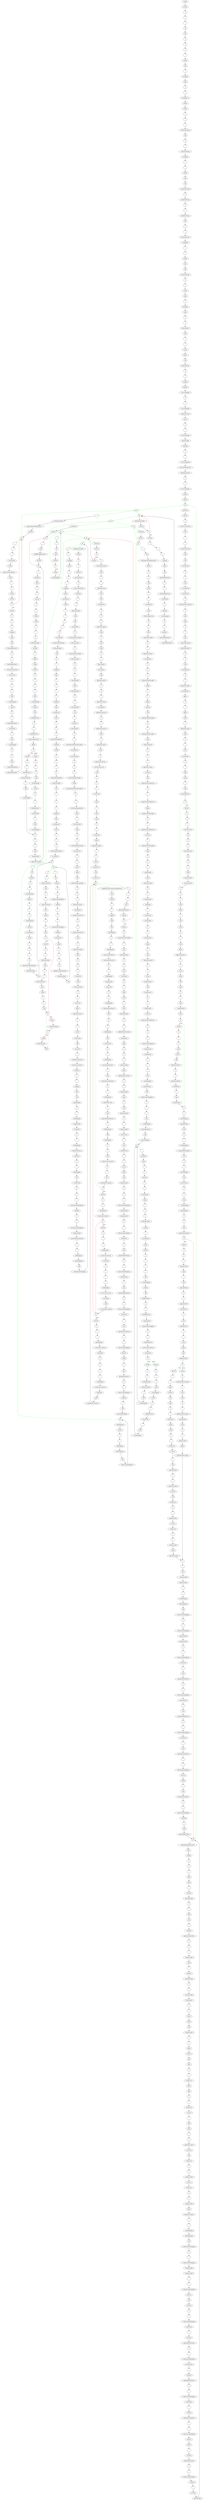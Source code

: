 digraph testGraph {
0[label=" START"]
2844[label="BLOCK"]
0 -> 2844[color=black]
2844[label=" BLOCK"]
2845[label=":="]
2844 -> 2845[color=black]
2845[label=" :="]
2848[label="."]
2845 -> 2848[color=black]
2848[label=" ."]
2849[label="."]
2848 -> 2849[color=black]
2849[label=" ."]
2852[label="all"]
2849 -> 2852[color=black]
2852[label=" all"]
2853[label="first"]
2852 -> 2853[color=black]
2853[label=" first"]
2855[label=":="]
2853 -> 2855[color=black]
2855[label=" :="]
2861[label=":="]
2855 -> 2861[color=black]
2861[label=" :="]
2867[label=":="]
2861 -> 2867[color=black]
2867[label=" :="]
2868[label="."]
2867 -> 2868[color=black]
2868[label=" ."]
2869[label="palette"]
2868 -> 2869[color=black]
2869[label=" palette"]
2870[label="title"]
2869 -> 2870[color=black]
2870[label=" title"]
2872[label="."]
2870 -> 2872[color=black]
2872[label=" ."]
2873[label="ePackage"]
2872 -> 2873[color=black]
2873[label=" ePackage"]
2874[label="name"]
2873 -> 2874[color=black]
2874[label=" name"]
2876[label=":="]
2874 -> 2876[color=black]
2876[label=" :="]
2877[label="."]
2876 -> 2877[color=black]
2877[label=" ."]
2878[label="toolRegistry"]
2877 -> 2878[color=black]
2878[label=" toolRegistry"]
2879[label="palette"]
2878 -> 2879[color=black]
2879[label=" palette"]
2880[label="palette"]
2879 -> 2880[color=black]
2880[label=" palette"]
2881[label=":="]
2880 -> 2881[color=black]
2881[label=" :="]
2887[label=":="]
2881 -> 2887[color=black]
2887[label=" :="]
2888[label="."]
2887 -> 2888[color=black]
2888[label=" ."]
2889[label="nodesToolGroup"]
2888 -> 2889[color=black]
2889[label=" nodesToolGroup"]
2890[label="title"]
2889 -> 2890[color=black]
2890[label=" title"]
2892[label=":="]
2890 -> 2892[color=black]
2892[label=" :="]
2893[label="."]
2892 -> 2893[color=black]
2893[label=" ."]
2894[label="nodesToolGroup"]
2893 -> 2894[color=black]
2894[label=" nodesToolGroup"]
2895[label="collapsible"]
2894 -> 2895[color=black]
2895[label=" collapsible"]
2897[label="."]
2895 -> 2897[color=black]
2897[label=" ."]
2898[label="."]
2897 -> 2898[color=black]
2898[label=" ."]
2899[label="palette"]
2898 -> 2899[color=black]
2899[label=" palette"]
2900[label="tools"]
2899 -> 2900[color=black]
2900[label=" tools"]
2901[label="add"]
2900 -> 2901[color=black]
2901[label=" add"]
2903[label="nodesToolGroup"]
2901 -> 2903[color=black]
2903[label=" nodesToolGroup"]
2906[label=":="]
2903 -> 2906[color=black]
2906[label=" :="]
2907[label="linksToolGroup"]
2906 -> 2907[color=black]
2907[label=" linksToolGroup"]
2911[label=":="]
2907 -> 2911[color=black]
2911[label=" :="]
2912[label="."]
2911 -> 2912[color=black]
2912[label=" ."]
2913[label="linksToolGroup"]
2912 -> 2913[color=black]
2913[label=" linksToolGroup"]
2914[label="title"]
2913 -> 2914[color=black]
2914[label=" title"]
2916[label=":="]
2914 -> 2916[color=black]
2916[label=" :="]
2917[label="."]
2916 -> 2917[color=black]
2917[label=" ."]
2918[label="linksToolGroup"]
2917 -> 2918[color=black]
2918[label=" linksToolGroup"]
2919[label="collapsible"]
2918 -> 2919[color=black]
2919[label=" collapsible"]
2921[label="."]
2919 -> 2921[color=black]
2921[label=" ."]
2922[label="."]
2921 -> 2922[color=black]
2922[label=" ."]
2923[label="palette"]
2922 -> 2923[color=black]
2923[label=" palette"]
2924[label="tools"]
2923 -> 2924[color=black]
2924[label=" tools"]
2925[label="add"]
2924 -> 2925[color=black]
2925[label=" add"]
2927[label="linksToolGroup"]
2925 -> 2927[color=black]
2927[label=" linksToolGroup"]
2932[label=":="]
2927 -> 2932[color=black]
2932[label=" :="]
2933[label="."]
2932 -> 2933[color=black]
2933[label=" ."]
2934[label="canvas"]
2933 -> 2934[color=black]
2934[label=" canvas"]
2935[label="name"]
2934 -> 2935[color=black]
2935[label=" name"]
2936[label="."]
2935 -> 2936[color=black]
2936[label=" ."]
2937[label="ePackage"]
2936 -> 2937[color=black]
2937[label=" ePackage"]
2938[label="name"]
2937 -> 2938[color=black]
2938[label=" name"]
2943[label=":="]
2938 -> 2943[color=black]
2943[label=" :="]
2944[label="."]
2943 -> 2944[color=black]
2944[label=" ."]
2945[label="figureGallery"]
2944 -> 2945[color=black]
2945[label=" figureGallery"]
2946[label="name"]
2945 -> 2946[color=black]
2946[label=" name"]
2948[label="."]
2946 -> 2948[color=black]
2948[label=" ."]
2949[label="."]
2948 -> 2949[color=black]
2949[label=" ."]
2950[label="canvas"]
2949 -> 2950[color=black]
2950[label=" canvas"]
2951[label="figures"]
2950 -> 2951[color=black]
2951[label=" figures"]
2952[label="add"]
2951 -> 2952[color=black]
2952[label=" add"]
2954[label="figureGallery"]
2952 -> 2954[color=black]
2954[label=" figureGallery"]
2963[label=":="]
2954 -> 2963[color=black]
2963[label=" :="]
2964[label="."]
2963 -> 2964[color=black]
2964[label=" ."]
2965[label="mapping"]
2964 -> 2965[color=black]
2965[label=" mapping"]
2966[label="diagram"]
2965 -> 2966[color=black]
2966[label=" diagram"]
2967[label="canvasMapping"]
2966 -> 2967[color=black]
2967[label=" canvasMapping"]
2968[label=":="]
2967 -> 2968[color=black]
2968[label=" :="]
2969[label="."]
2968 -> 2969[color=black]
2969[label=" ."]
2970[label="canvasMapping"]
2969 -> 2970[color=black]
2970[label=" canvasMapping"]
2971[label="diagramCanvas"]
2970 -> 2971[color=black]
2971[label=" diagramCanvas"]
2972[label="canvas"]
2971 -> 2972[color=black]
2972[label=" canvas"]
2973[label=":="]
2972 -> 2973[color=black]
2973[label=" :="]
2974[label="."]
2973 -> 2974[color=black]
2974[label=" ."]
2975[label="canvasMapping"]
2974 -> 2975[color=black]
2975[label=" canvasMapping"]
2976[label="domainModel"]
2975 -> 2976[color=black]
2976[label=" domainModel"]
2977[label="ePackage"]
2976 -> 2977[color=black]
2977[label=" ePackage"]
2978[label=":="]
2977 -> 2978[color=black]
2978[label=" :="]
2979[label="."]
2978 -> 2979[color=black]
2979[label=" ."]
2980[label="canvasMapping"]
2979 -> 2980[color=black]
2980[label=" canvasMapping"]
2981[label="domainMetaElement"]
2980 -> 2981[color=black]
2981[label=" domainMetaElement"]
2982[label="getDiagramClass"]
2981 -> 2982[color=black]
2982[label=" getDiagramClass"]
2984[label=":="]
2982 -> 2984[color=black]
2984[label=" :="]
2985[label="."]
2984 -> 2985[color=black]
2985[label=" ."]
2986[label="canvasMapping"]
2985 -> 2986[color=black]
2986[label=" canvasMapping"]
2987[label="palette"]
2986 -> 2987[color=black]
2987[label=" palette"]
2988[label="palette"]
2987 -> 2988[color=black]
2988[label=" palette"]
2989[label="for"]
2988 -> 2989[color=black]
2989[label=" for"]
2990[label="for"]
2989 -> 2990[color=green]
2993[label="getNodes"]
2989 -> 2993[color=green]
2990[label=" for"]
3526[label="for"]
2990 -> 3526[color=green]
3529[label="."]
2990 -> 3529[color=green]
2993[label=" getNodes"]
2995[label="BLOCK"]
2993 -> 2995[color=black]
3526[label=" for"]
3600[label="for"]
3526 -> 3600[color=green]
3603[label="getPhantomNodes"]
3526 -> 3603[color=red]
3529[label=" ."]
3530[label="getDiagramClass"]
3529 -> 3530[color=black]
2995[label=" BLOCK"]
2996[label=":="]
2995 -> 2996[color=black]
3600[label=" for"]
3640[label="for"]
3600 -> 3640[color=green]
3643[label="getNodes"]
3600 -> 3643[color=green]
3603[label=" getPhantomNodes"]
3605[label="BLOCK"]
3603 -> 3605[color=black]
3530[label=" getDiagramClass"]
3532[label="getContainmentReferences"]
3530 -> 3532[color=black]
2996[label=" :="]
2999[label="createCreationTool"]
2996 -> 2999[color=black]
3640[label=" for"]
3747[label="for"]
3640 -> 3747[color=green]
3750[label="getNodes"]
3640 -> 3750[color=green]
3643[label=" getNodes"]
3645[label="BLOCK"]
3643 -> 3645[color=black]
3605[label=" BLOCK"]
3606[label="if"]
3605 -> 3606[color=black]
3532[label=" getContainmentReferences"]
3534[label="BLOCK"]
3532 -> 3534[color=black]
2999[label=" createCreationTool"]
3001[label="class"]
2999 -> 3001[color=black]
3747[label=" for"]
3996[label="for"]
3747 -> 3996[color=green]
3999[label="."]
3747 -> 3999[color=green]
3750[label=" getNodes"]
3752[label="BLOCK"]
3750 -> 3752[color=black]
3645[label=" BLOCK"]
3646[label="for"]
3645 -> 3646[color=black]
3606[label=" if"]
3607[label="BLOCK"]
3606 -> 3607[label="True",color=red]
3526[label="for"]
3606 -> 3526[color=red]
3534[label=" BLOCK"]
3535[label="for"]
3534 -> 3535[color=black]
3001[label=" class"]
3002[label="."]
3001 -> 3002[color=black]
3996[label=" for"]
4025[label="for"]
3996 -> 4025[color=green]
4028[label="getLinks"]
3996 -> 4028[color=green]
3999[label=" ."]
4000[label="."]
3999 -> 4000[color=black]
3752[label=" BLOCK"]
3753[label="for"]
3752 -> 3753[color=black]
3646[label=" for"]
3600[label="for"]
3646 -> 3600[color=green]
3649[label="."]
3646 -> 3649[color=red]
3607[label=" BLOCK"]
3608[label=":="]
3607 -> 3608[color=black]
3535[label=" for"]
2990[label="for"]
3535 -> 2990[color=green]
3538[label="."]
3535 -> 3538[color=green]
3002[label=" ."]
3003[label="."]
3002 -> 3003[color=black]
4025[label=" for"]
4418[label=":="]
4025 -> 4418[color=green]
4421[label="getReferenceLinks"]
4025 -> 4421[color=green]
4028[label=" getLinks"]
4030[label="BLOCK"]
4028 -> 4030[color=black]
4000[label=" ."]
4003[label="all"]
4000 -> 4003[color=black]
3753[label=" for"]
3640[label="for"]
3753 -> 3640[color=green]
3756[label="."]
3753 -> 3756[color=green]
3649[label=" ."]
3650[label="class"]
3649 -> 3650[color=black]
3608[label=" :="]
3614[label="."]
3608 -> 3614[color=black]
3538[label=" ."]
3539[label="."]
3538 -> 3539[color=black]
3003[label=" ."]
3004[label="nodesToolGroup"]
3003 -> 3004[color=black]
4418[label=" :="]
4611[label="."]
4418 -> 4611[color=black]
4421[label=" getReferenceLinks"]
4423[label="BLOCK"]
4421 -> 4423[color=black]
4030[label=" BLOCK"]
4031[label="if"]
4030 -> 4031[color=black]
4003[label=" all"]
4004[label="clone"]
4003 -> 4004[color=black]
3756[label=" ."]
3757[label="class"]
3756 -> 3757[color=black]
3650[label=" class"]
3651[label="getAffixedReferences"]
3650 -> 3651[color=black]
3614[label=" ."]
3615[label="."]
3614 -> 3615[color=black]
3539[label=" ."]
3540[label="."]
3539 -> 3540[color=black]
3004[label=" nodesToolGroup"]
3005[label="tools"]
3004 -> 3005[color=black]
4611[label=" ."]
4612[label="mapping"]
4611 -> 4612[color=black]
4423[label=" BLOCK"]
4424[label=":="]
4423 -> 4424[color=black]
4031[label=" if"]
4032[label="continue"]
4031 -> 4032[label="True",color=red]
4042[label=":="]
4031 -> 4042[color=green]
4004[label=" clone"]
4006[label="BLOCK"]
4004 -> 4006[color=black]
3757[label=" class"]
3758[label="getCompartmentReferences"]
3757 -> 3758[color=black]
3651[label=" getAffixedReferences"]
3653[label="BLOCK"]
3651 -> 3653[color=black]
3615[label=" ."]
3616[label="mapping"]
3615 -> 3616[color=black]
3540[label=" ."]
3541[label="containment"]
3540 -> 3541[color=black]
3005[label=" tools"]
3006[label="add"]
3005 -> 3006[color=black]
4612[label=" mapping"]
4613[label="nodes"]
4612 -> 4613[color=black]
4424[label=" :="]
4427[label="."]
4424 -> 4427[color=black]
4032[label=" continue"]
3996[label="for"]
4032 -> 3996[color=black]
4042[label=" :="]
4045[label="createCreationTool"]
4042 -> 4045[color=black]
4006[label=" BLOCK"]
4007[label="if"]
4006 -> 4007[color=black]
3758[label=" getCompartmentReferences"]
3760[label="BLOCK"]
3758 -> 3760[color=black]
3653[label=" BLOCK"]
3654[label="for"]
3653 -> 3654[color=black]
3616[label=" mapping"]
3617[label="nodes"]
3616 -> 3617[color=black]
3541[label=" containment"]
3542[label="eType"]
3541 -> 3542[color=black]
3006[label=" add"]
3008[label="creationTool"]
3006 -> 3008[color=black]
4613[label=" nodes"]
4614[label="."]
4613 -> 4614[color=black]
4427[label=" ."]
4428[label="reference"]
4427 -> 4428[color=black]
4045[label=" createCreationTool"]
4047[label="class"]
4045 -> 4047[color=black]
4007[label=" if"]
4008[label="delete"]
4007 -> 4008[label="True",color=red]
3747[label="for"]
4007 -> 3747[color=green]
3760[label=" BLOCK"]
3761[label=":="]
3760 -> 3761[color=black]
3654[label=" for"]
3646[label="for"]
3654 -> 3646[color=red]
3657[label="."]
3654 -> 3657[color=red]
3617[label=" nodes"]
3618[label="add"]
3617 -> 3618[color=black]
3542[label=" eType"]
3543[label="getConcreteSubtypes"]
3542 -> 3543[color=black]
3008[label=" creationTool"]
3009[label=":="]
3008 -> 3009[color=black]
4614[label=" ."]
4615[label="."]
4614 -> 4615[color=black]
4428[label=" reference"]
4429[label="getLongName"]
4428 -> 4429[color=black]
4047[label=" class"]
4048[label="."]
4047 -> 4048[color=black]
4008[label=" delete"]
4009[label="nodeMapping"]
4008 -> 4009[color=black]
3761[label=" :="]
3765[label="."]
3761 -> 3765[color=black]
3657[label=" ."]
3658[label="getNodes"]
3657 -> 3658[color=black]
3618[label=" add"]
3620[label="topNodeReference"]
3618 -> 3620[color=black]
3543[label=" getConcreteSubtypes"]
3545[label="select"]
3543 -> 3545[color=black]
3009[label=" :="]
3010[label="."]
3009 -> 3010[color=black]
4615[label=" ."]
4616[label="."]
4615 -> 4616[color=black]
4429[label=" getLongName"]
4431[label=":="]
4429 -> 4431[color=black]
4048[label=" ."]
4049[label="."]
4048 -> 4049[color=black]
4009[label=" nodeMapping"]
3747[label="for"]
4009 -> 3747[color=black]
3765[label=" ."]
3766[label="class"]
3765 -> 3766[color=black]
3658[label=" getNodes"]
3660[label="select"]
3658 -> 3660[color=black]
3620[label=" topNodeReference"]
3621[label=":="]
3620 -> 3621[color=black]
3545[label=" select"]
3549[label="."]
3545 -> 3549[color=black]
3010[label=" ."]
3011[label="class"]
3010 -> 3011[color=black]
4616[label=" ."]
4617[label="mapping"]
4616 -> 4617[color=black]
4431[label=" :="]
4434[label="createCreationTool"]
4431 -> 4434[color=black]
4049[label=" ."]
4050[label="linksToolGroup"]
4049 -> 4050[color=black]
3766[label=" class"]
3767[label="name"]
3766 -> 3767[color=black]
3660[label=" select"]
3666[label="."]
3660 -> 3666[color=black]
3621[label=" :="]
3622[label="."]
3621 -> 3622[color=black]
3549[label=" ."]
3550[label="c"]
3549 -> 3550[color=black]
3011[label=" class"]
3012[label="~creationTool"]
3011 -> 3012[color=black]
4617[label=" mapping"]
4618[label="nodes"]
4617 -> 4618[color=black]
4434[label=" createCreationTool"]
4436[label="reference"]
4434 -> 4436[color=black]
4050[label=" linksToolGroup"]
4051[label="tools"]
4050 -> 4051[color=black]
3767[label=" name"]
3768[label="."]
3767 -> 3768[color=black]
3666[label=" ."]
3667[label="s"]
3666 -> 3667[color=black]
3622[label=" ."]
3623[label="topNodeReference"]
3622 -> 3623[color=black]
3550[label=" c"]
3551[label="isNode"]
3550 -> 3551[color=black]
3012[label=" ~creationTool"]
3013[label="creationTool"]
3012 -> 3013[color=black]
4618[label=" nodes"]
4619[label="asSequence"]
4618 -> 4619[color=black]
4436[label=" reference"]
4437[label="."]
4436 -> 4437[color=black]
4051[label=" tools"]
4052[label="add"]
4051 -> 4052[color=black]
3768[label=" ."]
3769[label="."]
3768 -> 3769[color=black]
3667[label=" s"]
3668[label="abstract"]
3667 -> 3668[color=black]
3623[label=" topNodeReference"]
3624[label="ownedChild"]
3623 -> 3624[color=black]
3551[label=" isNode"]
3553[label="BLOCK"]
3551 -> 3553[color=black]
3013[label=" creationTool"]
3014[label=":="]
3013 -> 3014[color=black]
4619[label=" asSequence"]
4621[label="sortBy"]
4619 -> 4621[color=black]
4437[label=" ."]
4438[label="."]
4437 -> 4438[color=black]
4052[label=" add"]
4054[label="creationTool"]
4052 -> 4054[color=black]
3769[label=" ."]
3770[label="containment"]
3769 -> 3770[color=black]
3668[label=" abstract"]
3671[label="s"]
3668 -> 3671[color=black]
3624[label=" ownedChild"]
3625[label="."]
3624 -> 3625[color=black]
3553[label=" BLOCK"]
3554[label="if"]
3553 -> 3554[color=black]
3014[label=" :="]
3017[label="createFigureDescriptor"]
3014 -> 3017[color=black]
4621[label=" sortBy"]
4626[label="."]
4621 -> 4626[color=black]
4438[label=" ."]
4439[label="linksToolGroup"]
4438 -> 4439[color=black]
4054[label=" creationTool"]
4055[label=":="]
4054 -> 4055[color=black]
3770[label=" containment"]
3771[label="name"]
3770 -> 3771[color=black]
3671[label=" s"]
3672[label="."]
3671 -> 3672[color=black]
3625[label=" ."]
3626[label="phantom"]
3625 -> 3626[color=black]
3554[label=" if"]
3555[label="BLOCK"]
3554 -> 3555[label="True",color=green]
3535[label="for"]
3554 -> 3535[color=red]
3017[label=" createFigureDescriptor"]
3020[label="."]
3017 -> 3020[color=black]
4626[label=" ."]
4627[label="."]
4626 -> 4627[color=black]
4439[label=" linksToolGroup"]
4440[label="tools"]
4439 -> 4440[color=black]
4055[label=" :="]
4061[label=":="]
4055 -> 4061[color=black]
3771[label=" name"]
3772[label="firstToUpperCase"]
3771 -> 3772[color=black]
3672[label=" ."]
3673[label="affixed"]
3672 -> 3673[color=black]
3626[label=" phantom"]
3627[label="~nodeMapping"]
3626 -> 3627[color=black]
3555[label=" BLOCK"]
3556[label=":="]
3555 -> 3556[color=black]
3020[label=" ."]
3021[label="class"]
3020 -> 3021[color=black]
4627[label=" ."]
4628[label="."]
4627 -> 4628[color=black]
4440[label=" tools"]
4441[label="add"]
4440 -> 4441[color=black]
4061[label=" :="]
4062[label="."]
4061 -> 4062[color=black]
3772[label=" firstToUpperCase"]
3774[label=":="]
3772 -> 3774[color=black]
3673[label=" affixed"]
3674[label="eType"]
3673 -> 3674[color=black]
3627[label=" ~nodeMapping"]
3628[label=":="]
3627 -> 3628[color=black]
3556[label=" :="]
3562[label="."]
3556 -> 3562[color=black]
3021[label=" class"]
3022[label="name"]
3021 -> 3022[color=black]
4628[label=" ."]
4629[label="."]
4628 -> 4629[color=black]
4441[label=" add"]
4443[label="creationTool"]
4441 -> 4443[color=black]
4062[label=" ."]
4063[label="figureDescriptor"]
4062 -> 4063[color=black]
3774[label=" :="]
3777[label="."]
3774 -> 3777[color=black]
3674[label=" eType"]
3675[label="."]
3674 -> 3675[color=black]
3628[label=" :="]
3629[label="."]
3628 -> 3629[color=black]
3562[label=" ."]
3563[label="."]
3562 -> 3563[color=black]
3022[label=" name"]
3024[label=":="]
3022 -> 3024[color=black]
4629[label=" ."]
4630[label="n"]
4629 -> 4630[color=black]
4443[label=" creationTool"]
4444[label=":="]
4443 -> 4444[color=black]
4063[label=" figureDescriptor"]
4064[label="name"]
4063 -> 4064[color=black]
3777[label=" ."]
3778[label="class"]
3777 -> 3778[color=black]
3675[label=" ."]
3676[label="."]
3675 -> 3676[color=black]
3629[label=" ."]
3630[label="phantom"]
3629 -> 3630[color=black]
3563[label=" ."]
3564[label="mapping"]
3563 -> 3564[color=black]
3024[label=" :="]
3025[label="."]
3024 -> 3025[color=black]
4630[label=" n"]
4631[label="ownedChild"]
4630 -> 4631[color=black]
4444[label=" :="]
4447[label="createFigureDescriptor"]
4444 -> 4447[color=black]
4064[label=" name"]
4066[label="."]
4064 -> 4066[color=black]
3778[label=" class"]
3779[label="~figureDescriptor"]
3778 -> 3779[color=black]
3676[label=" ."]
3677[label="s"]
3676 -> 3677[color=black]
3630[label=" phantom"]
3631[label="~topNodeReference"]
3630 -> 3631[color=black]
3564[label=" mapping"]
3565[label="nodes"]
3564 -> 3565[color=black]
3025[label=" ."]
3026[label="class"]
3025 -> 3026[color=black]
4631[label=" ownedChild"]
4632[label="domainMetaElement"]
4631 -> 4632[color=black]
4447[label=" createFigureDescriptor"]
4450[label="referenceName"]
4447 -> 4450[color=black]
4066[label=" ."]
4067[label="class"]
4066 -> 4067[color=black]
3779[label=" ~figureDescriptor"]
3780[label=":="]
3779 -> 3780[color=black]
3677[label=" s"]
3678[label="eAllSuperTypes"]
3677 -> 3678[color=black]
3631[label=" ~topNodeReference"]
3632[label="topNodeReference"]
3631 -> 3632[color=black]
3565[label=" nodes"]
3566[label="add"]
3565 -> 3566[color=black]
3026[label=" class"]
3027[label="~figureDescriptor"]
3026 -> 3027[color=black]
4632[label=" domainMetaElement"]
4633[label="eAllSuperTypes"]
4632 -> 4633[color=black]
4450[label=" referenceName"]
4452[label=":="]
4450 -> 4452[color=black]
4067[label=" class"]
4068[label="name"]
4067 -> 4068[color=black]
3780[label=" :="]
3783[label="."]
3780 -> 3783[color=black]
3678[label=" eAllSuperTypes"]
3679[label="includes"]
3678 -> 3679[color=black]
3632[label=" topNodeReference"]
3526[label="for"]
3632 -> 3526[color=black]
3566[label=" add"]
3568[label="topNodeReference"]
3566 -> 3568[color=black]
3027[label=" ~figureDescriptor"]
3028[label="figureDescriptor"]
3027 -> 3028[color=black]
4633[label=" eAllSuperTypes"]
4634[label="size"]
4633 -> 4634[color=black]
4452[label=" :="]
4455[label="createFigureDescriptor"]
4452 -> 4455[color=black]
4068[label=" name"]
4070[label="."]
4068 -> 4070[color=black]
3783[label=" ."]
3784[label="figureDescriptor"]
3783 -> 3784[color=black]
3679[label=" includes"]
3681[label="."]
3679 -> 3681[color=black]
3568[label=" topNodeReference"]
3569[label=":="]
3568 -> 3569[color=black]
3028[label=" figureDescriptor"]
3029[label=":="]
3028 -> 3029[color=black]
4634[label=" size"]
4636[label=":="]
4634 -> 4636[color=black]
4455[label=" createFigureDescriptor"]
4458[label="referenceName"]
4455 -> 4458[color=black]
4070[label=" ."]
4071[label="."]
4070 -> 4071[color=black]
3784[label=" figureDescriptor"]
3785[label="actualFigure"]
3784 -> 3785[color=black]
3681[label=" ."]
3682[label="affixed"]
3681 -> 3682[color=black]
3569[label=" :="]
3570[label="."]
3569 -> 3570[color=black]
3029[label=" :="]
3032[label="."]
3029 -> 3032[color=black]
4636[label=" :="]
4637[label="."]
4636 -> 4637[color=black]
4458[label=" referenceName"]
4460[label=":="]
4458 -> 4460[color=black]
4071[label=" ."]
4072[label="figureGallery"]
4071 -> 4072[color=black]
3785[label=" actualFigure"]
3786[label=":="]
3785 -> 3786[color=black]
3682[label=" affixed"]
3683[label="eType"]
3682 -> 3683[color=black]
3570[label=" ."]
3571[label="topNodeReference"]
3570 -> 3571[color=black]
3032[label=" ."]
3033[label="class"]
3032 -> 3033[color=black]
4637[label=" ."]
4638[label="mapping"]
4637 -> 4638[color=black]
4460[label=" :="]
4466[label=":="]
4460 -> 4466[color=black]
4072[label=" figureGallery"]
4073[label="descriptors"]
4072 -> 4073[color=black]
3786[label=" :="]
3792[label=":="]
3786 -> 3792[color=black]
3683[label=" eType"]
3684[label="BLOCK"]
3683 -> 3684[color=black]
3571[label=" topNodeReference"]
3572[label="containmentFeature"]
3571 -> 3572[color=black]
3033[label=" class"]
3034[label="createFigure"]
3033 -> 3034[color=black]
4638[label=" mapping"]
4639[label="links"]
4638 -> 4639[color=black]
4466[label=" :="]
4467[label="."]
4466 -> 4467[color=black]
4073[label=" descriptors"]
4074[label="add"]
4073 -> 4074[color=black]
3792[label=" :="]
3793[label="."]
3792 -> 3793[color=black]
3684[label=" BLOCK"]
3685[label=":="]
3684 -> 3685[color=black]
3572[label=" containmentFeature"]
3573[label="containment"]
3572 -> 3573[color=black]
3034[label=" createFigure"]
3036[label=":="]
3034 -> 3036[color=black]
4639[label=" links"]
4641[label="."]
4639 -> 4641[color=black]
4467[label=" ."]
4468[label="externalLabel"]
4467 -> 4468[color=black]
4074[label=" add"]
4076[label="figureDescriptor"]
4074 -> 4076[color=black]
3793[label=" ."]
3794[label="compartmentRectangle"]
3793 -> 3794[color=black]
3685[label=" :="]
3691[label="."]
3685 -> 3691[color=black]
3573[label=" containment"]
3574[label=":="]
3573 -> 3574[color=black]
3036[label=" :="]
3037[label="."]
3036 -> 3037[color=black]
4641[label=" ."]
4642[label="."]
4641 -> 4642[color=black]
4468[label=" externalLabel"]
4469[label="name"]
4468 -> 4469[color=black]
4076[label=" figureDescriptor"]
4077[label=":="]
4076 -> 4077[color=black]
3794[label=" compartmentRectangle"]
3795[label="outline"]
3794 -> 3795[color=black]
3691[label=" ."]
3692[label="."]
3691 -> 3692[color=black]
3574[label=" :="]
3575[label="."]
3574 -> 3575[color=black]
3037[label=" ."]
3038[label="figureDescriptor"]
3037 -> 3038[color=black]
4642[label=" ."]
4643[label="."]
4642 -> 4643[color=black]
4469[label=" name"]
4471[label="referenceName"]
4469 -> 4471[color=black]
4077[label=" :="]
4083[label=":="]
4077 -> 4083[color=black]
3795[label=" outline"]
3797[label="."]
3795 -> 3797[color=black]
3692[label=" ."]
3693[label="."]
3692 -> 3693[color=black]
3575[label=" ."]
3576[label="."]
3575 -> 3576[color=black]
3038[label=" figureDescriptor"]
3039[label="actualFigure"]
3038 -> 3039[color=black]
4643[label=" ."]
4644[label="."]
4643 -> 4644[color=black]
4471[label=" referenceName"]
4473[label=":="]
4471 -> 4473[color=black]
4083[label=" :="]
4084[label="."]
4083 -> 4084[color=black]
3797[label=" ."]
3798[label="."]
3797 -> 3798[color=black]
3693[label=" ."]
3694[label="class"]
3693 -> 3694[color=black]
3576[label=" ."]
3577[label="class"]
3576 -> 3577[color=black]
3039[label=" actualFigure"]
3040[label="figure"]
3039 -> 3040[color=black]
4644[label=" ."]
4645[label="mapping"]
4644 -> 4645[color=black]
4473[label=" :="]
4474[label="."]
4473 -> 4474[color=black]
4084[label=" ."]
4085[label="figureDescriptor"]
4084 -> 4085[color=black]
3798[label=" ."]
3799[label="figure"]
3798 -> 3799[color=black]
3694[label=" class"]
3695[label="~nodeMapping"]
3694 -> 3695[color=black]
3577[label=" class"]
3578[label="~nodeMapping"]
3577 -> 3578[color=black]
3040[label=" figure"]
3041[label=":="]
3040 -> 3041[color=black]
4645[label=" mapping"]
4646[label="links"]
4645 -> 4646[color=black]
4474[label=" ."]
4475[label="externalLabel"]
4474 -> 4475[color=black]
4085[label=" figureDescriptor"]
4086[label="actualFigure"]
4085 -> 4086[color=black]
3799[label=" figure"]
3800[label="children"]
3799 -> 3800[color=black]
3695[label=" ~nodeMapping"]
3696[label="children"]
3695 -> 3696[color=black]
3578[label=" ~nodeMapping"]
3579[label="~nested"]
3578 -> 3579[color=black]
3041[label=" :="]
3042[label="."]
3041 -> 3042[color=black]
4646[label=" links"]
4647[label="asSequence"]
4646 -> 4647[color=black]
4475[label=" externalLabel"]
4476[label="text"]
4475 -> 4476[color=black]
4086[label=" actualFigure"]
4087[label="polylineConnection"]
4086 -> 4087[color=black]
3800[label=" children"]
3801[label="add"]
3800 -> 3801[color=black]
3696[label=" children"]
3697[label="add"]
3696 -> 3697[color=black]
3579[label=" ~nested"]
3581[label=":="]
3579 -> 3581[color=black]
3042[label=" ."]
3043[label="figure"]
3042 -> 3043[color=black]
4647[label=" asSequence"]
4649[label="select"]
4647 -> 4649[color=black]
4476[label=" text"]
4477[label="."]
4476 -> 4477[color=black]
4087[label=" polylineConnection"]
4088[label=":="]
4087 -> 4088[color=black]
3801[label=" add"]
3803[label="compartmentRectangle"]
3801 -> 3803[color=black]
3697[label=" add"]
3699[label="childReference"]
3697 -> 3699[color=black]
3581[label=" :="]
3582[label="."]
3581 -> 3582[color=black]
3043[label=" figure"]
3044[label="name"]
3043 -> 3044[color=black]
4649[label=" select"]
4653[label="."]
4649 -> 4653[color=black]
4477[label=" ."]
4478[label="reference"]
4477 -> 4478[color=black]
4088[label=" :="]
4089[label="."]
4088 -> 4089[color=black]
3803[label=" compartmentRectangle"]
3804[label=":="]
3803 -> 3804[color=black]
3699[label=" childReference"]
3700[label=":="]
3699 -> 3700[color=black]
3582[label=" ."]
3583[label="topNodeReference"]
3582 -> 3583[color=black]
3044[label=" name"]
3045[label="."]
3044 -> 3045[color=black]
4653[label=" ."]
4654[label="."]
4653 -> 4654[color=black]
4478[label=" reference"]
4479[label="getLinkLabel"]
4478 -> 4479[color=black]
4089[label=" ."]
4090[label="polylineConnection"]
4089 -> 4090[color=black]
3804[label=" :="]
3805[label="."]
3804 -> 3805[color=black]
3700[label=" :="]
3701[label="."]
3700 -> 3701[color=black]
3583[label=" topNodeReference"]
3584[label="ownedChild"]
3583 -> 3584[color=black]
3045[label=" ."]
3046[label="figureDescriptor"]
3045 -> 3046[color=black]
4654[label=" ."]
4655[label="l"]
4654 -> 4655[color=black]
4479[label=" getLinkLabel"]
4481[label=":="]
4479 -> 4481[color=black]
4090[label=" polylineConnection"]
4091[label="name"]
4090 -> 4091[color=black]
3805[label=" ."]
3806[label="compartmentRectangle"]
3805 -> 3806[color=black]
3701[label=" ."]
3702[label="childReference"]
3701 -> 3702[color=black]
3584[label=" ownedChild"]
3585[label="."]
3584 -> 3585[color=black]
3046[label=" figureDescriptor"]
3047[label="name"]
3046 -> 3047[color=black]
4655[label=" l"]
4656[label="domainMetaElement"]
4655 -> 4656[color=black]
4481[label=" :="]
4482[label="."]
4481 -> 4482[color=black]
4091[label=" name"]
4092[label="."]
4091 -> 4092[color=black]
3806[label=" compartmentRectangle"]
3807[label="name"]
3806 -> 3807[color=black]
3702[label=" childReference"]
3703[label="containmentFeature"]
3702 -> 3703[color=black]
3585[label=" ."]
3586[label="class"]
3585 -> 3586[color=black]
3047[label=" name"]
3048[label=":="]
3047 -> 3048[color=black]
4656[label=" domainMetaElement"]
4657[label="isDefined"]
4656 -> 4657[color=black]
4482[label=" ."]
4483[label="externalLabelFigureDescriptor"]
4482 -> 4483[color=black]
4092[label=" ."]
4093[label="figureDescriptor"]
4092 -> 4093[color=black]
3807[label=" name"]
3809[label="referenceName"]
3807 -> 3809[color=black]
3703[label=" containmentFeature"]
3704[label="affixed"]
3703 -> 3704[color=black]
3586[label=" class"]
3587[label="~nodeMapping"]
3586 -> 3587[color=black]
3048[label=" :="]
3051[label="."]
3048 -> 3051[color=black]
4657[label=" isDefined"]
4659[label="sortBy"]
4657 -> 4659[color=black]
4483[label=" externalLabelFigureDescriptor"]
4484[label="actualFigure"]
4483 -> 4484[color=black]
4093[label=" figureDescriptor"]
4094[label="name"]
4093 -> 4094[color=black]
3809[label=" referenceName"]
3811[label=":="]
3809 -> 3811[color=black]
3704[label=" affixed"]
3705[label="if"]
3704 -> 3705[color=black]
3587[label=" ~nodeMapping"]
3588[label=":="]
3587 -> 3588[color=black]
3051[label=" ."]
3052[label="class"]
3051 -> 3052[color=black]
4659[label=" sortBy"]
4664[label="."]
4659 -> 4664[color=black]
4484[label=" actualFigure"]
4485[label="externalLabel"]
4484 -> 4485[color=black]
4094[label=" name"]
4095[label="."]
4094 -> 4095[color=black]
3811[label=" :="]
3817[label="."]
3811 -> 3817[color=black]
3705[label=" if"]
3706[label="BLOCK"]
3705 -> 3706[label="True",color=red]
3707[label="BLOCK"]
3705 -> 3707[label="False",color=red]
3588[label=" :="]
3589[label="."]
3588 -> 3589[color=black]
3052[label=" class"]
3053[label="createLabel"]
3052 -> 3053[color=black]
4664[label=" ."]
4665[label="."]
4664 -> 4665[color=black]
4485[label=" externalLabel"]
4486[label=":="]
4485 -> 4486[color=black]
4095[label=" ."]
4096[label="polylineConnection"]
4095 -> 4096[color=black]
3817[label=" ."]
3818[label="."]
3817 -> 3818[color=black]
3706[label=" BLOCK"]
3708[label=":="]
3706 -> 3708[color=black]
3707[label=" BLOCK"]
3715[label=":="]
3707 -> 3715[color=black]
3589[label=" ."]
3590[label="class"]
3589 -> 3590[color=black]
3053[label=" createLabel"]
3055[label=":="]
3053 -> 3055[color=black]
4665[label=" ."]
4666[label="."]
4665 -> 4666[color=black]
4486[label=" :="]
4492[label=":="]
4486 -> 4492[color=black]
4096[label=" polylineConnection"]
4097[label="formatConnection"]
4096 -> 4097[color=black]
3818[label=" ."]
3819[label="figureDescriptor"]
3818 -> 3819[color=black]
3708[label=" :="]
3709[label="."]
3708 -> 3709[color=black]
3715[label=" :="]
3716[label="."]
3715 -> 3716[color=black]
3590[label=" class"]
3591[label="~topNodeReference"]
3590 -> 3591[color=black]
3055[label=" :="]
3056[label="."]
3055 -> 3056[color=black]
4666[label=" ."]
4667[label="l"]
4666 -> 4667[color=black]
4492[label=" :="]
4493[label="."]
4492 -> 4493[color=black]
4097[label=" formatConnection"]
4099[label="class"]
4097 -> 4099[color=black]
3819[label=" figureDescriptor"]
3820[label="accessors"]
3819 -> 3820[color=black]
3709[label=" ."]
3710[label="childReference"]
3709 -> 3710[color=black]
3716[label=" ."]
3717[label="."]
3716 -> 3717[color=black]
3591[label=" ~topNodeReference"]
3592[label="topNodeReference"]
3591 -> 3592[color=black]
3056[label=" ."]
3057[label="label"]
3056 -> 3057[color=black]
4667[label=" l"]
4668[label="domainMetaElement"]
4667 -> 4668[color=black]
4493[label=" ."]
4494[label="externalDiagramLabel"]
4493 -> 4494[color=black]
4099[label=" class"]
4100[label=":="]
4099 -> 4100[color=black]
3820[label=" accessors"]
3821[label="add"]
3820 -> 3821[color=black]
3710[label=" childReference"]
3711[label="referencedChild"]
3710 -> 3711[color=black]
3717[label=" ."]
3718[label="child"]
3717 -> 3718[color=black]
3592[label=" topNodeReference"]
3535[label="for"]
3592 -> 3535[color=black]
3057[label=" label"]
3058[label="name"]
3057 -> 3058[color=black]
4668[label=" domainMetaElement"]
4669[label="eAllSuperTypes"]
4668 -> 4669[color=black]
4494[label=" externalDiagramLabel"]
4495[label="figure"]
4494 -> 4495[color=black]
4100[label=" :="]
4106[label=":="]
4100 -> 4106[color=black]
3821[label=" add"]
3823[label="compartmentChildAccess"]
3821 -> 3823[color=black]
3711[label=" referencedChild"]
3712[label="."]
3711 -> 3712[color=black]
3718[label=" child"]
3719[label="~nodeMapping"]
3718 -> 3719[color=black]
3058[label=" name"]
3060[label="."]
3058 -> 3060[color=black]
4669[label=" eAllSuperTypes"]
4670[label="size"]
4669 -> 4670[color=black]
4495[label=" figure"]
4496[label="externalLabelFigureDescriptor"]
4495 -> 4496[color=black]
4106[label=" :="]
4107[label="."]
4106 -> 4107[color=black]
3823[label=" compartmentChildAccess"]
3824[label=":="]
3823 -> 3824[color=black]
3712[label=" ."]
3713[label="child"]
3712 -> 3713[color=black]
3719[label=" ~nodeMapping"]
3720[label="~nested"]
3719 -> 3720[color=black]
3060[label=" ."]
3061[label="class"]
3060 -> 3061[color=black]
4670[label=" size"]
4672[label="."]
4670 -> 4672[color=black]
4496[label=" externalLabelFigureDescriptor"]
4497[label=":="]
4496 -> 4497[color=black]
4107[label=" ."]
4108[label="connection"]
4107 -> 4108[color=black]
3824[label=" :="]
3825[label="."]
3824 -> 3825[color=black]
3713[label=" child"]
3714[label="~nodeMapping"]
3713 -> 3714[color=black]
3720[label=" ~nested"]
3722[label=":="]
3720 -> 3722[color=black]
3061[label=" class"]
3062[label="getLabelName"]
3061 -> 3062[color=black]
4672[label=" ."]
4673[label="."]
4672 -> 4673[color=black]
4497[label=" :="]
4498[label="."]
4497 -> 4498[color=black]
4108[label=" connection"]
4109[label="name"]
4108 -> 4109[color=black]
3825[label=" ."]
3826[label="compartmentChildAccess"]
3825 -> 3826[color=black]
3714[label=" ~nodeMapping"]
3738[label=":="]
3714 -> 3738[color=black]
3722[label=" :="]
3723[label="."]
3722 -> 3723[color=black]
3062[label=" getLabelName"]
3065[label="if"]
3062 -> 3065[color=black]
4673[label=" ."]
4674[label="."]
4673 -> 4674[color=black]
4498[label=" ."]
4499[label="externalDiagramLabel"]
4498 -> 4499[color=black]
4109[label=" name"]
4110[label="."]
4109 -> 4110[color=black]
3826[label=" compartmentChildAccess"]
3827[label="figure"]
3826 -> 3827[color=black]
3738[label=" :="]
3739[label="."]
3738 -> 3739[color=black]
3723[label=" ."]
3724[label="childReference"]
3723 -> 3724[color=black]
3065[label=" if"]
3066[label="BLOCK"]
3065 -> 3066[label="True",color=green]
3097[label=":="]
3065 -> 3097[color=green]
4674[label=" ."]
4675[label="mapping"]
4674 -> 4675[color=black]
4499[label=" externalDiagramLabel"]
4500[label="name"]
4499 -> 4500[color=black]
4110[label=" ."]
4111[label="class"]
4110 -> 4111[color=black]
3827[label=" figure"]
3828[label="compartmentRectangle"]
3827 -> 3828[color=black]
3739[label=" ."]
3740[label="."]
3739 -> 3740[color=black]
3724[label=" childReference"]
3725[label="ownedChild"]
3724 -> 3725[color=black]
3066[label=" BLOCK"]
3067[label=":="]
3066 -> 3067[color=black]
3097[label=" :="]
3103[label=":="]
3097 -> 3103[color=black]
4675[label=" mapping"]
4676[label="links"]
4675 -> 4676[color=black]
4500[label=" name"]
4501[label="."]
4500 -> 4501[color=black]
4111[label=" class"]
4112[label="name"]
4111 -> 4112[color=black]
3828[label=" compartmentRectangle"]
3829[label=":="]
3828 -> 3829[color=black]
3740[label=" ."]
3741[label="child"]
3740 -> 3741[color=black]
3725[label=" ownedChild"]
3726[label="."]
3725 -> 3726[color=black]
3067[label=" :="]
3073[label=":="]
3067 -> 3073[color=black]
3103[label=" :="]
3104[label="."]
3103 -> 3104[color=black]
4676[label=" links"]
4677[label="asSequence"]
4676 -> 4677[color=black]
4501[label=" ."]
4502[label="externalLabel"]
4501 -> 4502[color=black]
4112[label=" name"]
4113[label=":="]
4112 -> 4113[color=black]
3829[label=" :="]
3830[label="."]
3829 -> 3830[color=black]
3741[label=" child"]
3742[label="~diagramNode"]
3741 -> 3742[color=black]
3726[label=" ."]
3727[label="child"]
3726 -> 3727[color=black]
3073[label=" :="]
3074[label="."]
3073 -> 3074[color=black]
3104[label=" ."]
3105[label="node"]
3104 -> 3105[color=black]
4677[label=" asSequence"]
4679[label="select"]
4677 -> 4679[color=black]
4502[label=" externalLabel"]
4503[label="name"]
4502 -> 4503[color=black]
4113[label=" :="]
4114[label="."]
4113 -> 4114[color=black]
3830[label=" ."]
3831[label="compartmentChildAccess"]
3830 -> 3831[color=black]
3742[label=" ~diagramNode"]
3743[label="affixedParentSide"]
3742 -> 3743[color=black]
3727[label=" child"]
3728[label="~nodeMapping"]
3727 -> 3728[color=black]
3074[label=" ."]
3075[label="maxDimension"]
3074 -> 3075[color=black]
3105[label=" node"]
3106[label="name"]
3105 -> 3106[color=black]
4679[label=" select"]
4683[label="."]
4679 -> 4683[color=black]
4503[label=" name"]
4504[label=":="]
4503 -> 4504[color=black]
4114[label=" ."]
4115[label="connection"]
4114 -> 4115[color=black]
3831[label=" compartmentChildAccess"]
3832[label="accessor"]
3831 -> 3832[color=black]
3743[label=" affixedParentSide"]
3654[label="for"]
3743 -> 3654[color=black]
3728[label=" ~nodeMapping"]
3738[label=":="]
3728 -> 3738[color=black]
3075[label=" maxDimension"]
3076[label="dx"]
3075 -> 3076[color=black]
3106[label=" name"]
3107[label="."]
3106 -> 3107[color=black]
4683[label=" ."]
4684[label="."]
4683 -> 4684[color=black]
4504[label=" :="]
4505[label="."]
4504 -> 4505[color=black]
4115[label=" connection"]
4116[label="figure"]
4115 -> 4116[color=black]
3832[label=" accessor"]
3835[label="."]
3832 -> 3835[color=black]
3076[label=" dx"]
3078[label=":="]
3076 -> 3078[color=black]
3107[label=" ."]
3108[label="class"]
3107 -> 3108[color=black]
4684[label=" ."]
4685[label="l"]
4684 -> 4685[color=black]
4505[label=" ."]
4506[label="externalDiagramLabel"]
4505 -> 4506[color=black]
4116[label=" figure"]
4117[label="figureDescriptor"]
4116 -> 4117[color=black]
3835[label=" ."]
3836[label="compartmentRectangle"]
3835 -> 3836[color=black]
3078[label=" :="]
3079[label="."]
3078 -> 3079[color=black]
3108[label=" class"]
3109[label="name"]
3108 -> 3109[color=black]
4685[label=" l"]
4686[label="domainMetaElement"]
4685 -> 4686[color=black]
4506[label=" externalDiagramLabel"]
4507[label="elementIcon"]
4506 -> 4507[color=black]
4117[label=" figureDescriptor"]
4118[label="."]
4117 -> 4118[color=black]
3836[label=" compartmentRectangle"]
3837[label="name"]
3836 -> 3837[color=black]
3079[label=" ."]
3080[label="maxDimension"]
3079 -> 3080[color=black]
3109[label=" name"]
3110[label=":="]
3109 -> 3110[color=black]
4686[label=" domainMetaElement"]
4687[label="isUndefined"]
4686 -> 4687[color=black]
4507[label=" elementIcon"]
4509[label="."]
4507 -> 4509[color=black]
4118[label=" ."]
4119[label="."]
4118 -> 4119[color=black]
3837[label=" name"]
3838[label=":="]
3837 -> 3838[color=black]
3080[label=" maxDimension"]
3081[label="dy"]
3080 -> 3081[color=black]
3110[label=" :="]
3111[label="."]
3110 -> 3111[color=black]
4687[label=" isUndefined"]
4689[label="for"]
4687 -> 4689[color=black]
4509[label=" ."]
4510[label="."]
4509 -> 4510[color=black]
4119[label=" ."]
4120[label="canvas"]
4119 -> 4120[color=black]
3838[label=" :="]
3844[label=":="]
3838 -> 3844[color=black]
3081[label=" dy"]
3083[label=":="]
3081 -> 3083[color=black]
3111[label=" ."]
3112[label="node"]
3111 -> 3112[color=black]
4689[label=" for"]
4690[label="for"]
4689 -> 4690[color=green]
4693[label="."]
4689 -> 4693[color=green]
4510[label=" ."]
4511[label="canvas"]
4510 -> 4511[color=black]
4120[label=" canvas"]
4121[label="connections"]
4120 -> 4121[color=black]
3844[label=" :="]
3845[label="."]
3844 -> 3845[color=black]
3083[label=" :="]
3084[label="."]
3083 -> 3084[color=black]
3112[label=" node"]
3113[label="figure"]
3112 -> 3113[color=black]
4690[label=" for"]
4723[label=":="]
4690 -> 4723[color=green]
4726[label="."]
4690 -> 4726[color=green]
4693[label=" ."]
4696[label="all"]
4693 -> 4696[color=black]
4511[label=" canvas"]
4512[label="labels"]
4511 -> 4512[color=black]
4121[label=" connections"]
4122[label="add"]
4121 -> 4122[color=black]
3845[label=" ."]
3846[label="compartment"]
3845 -> 3846[color=black]
3084[label=" ."]
3085[label="label"]
3084 -> 3085[color=black]
3113[label=" figure"]
3114[label="figureDescriptor"]
3113 -> 3114[color=black]
4723[label=" :="]
4756[label="."]
4723 -> 4756[color=black]
4726[label=" ."]
4729[label="all"]
4726 -> 4729[color=black]
4696[label=" all"]
4697[label="BLOCK"]
4696 -> 4697[color=black]
4512[label=" labels"]
4513[label="add"]
4512 -> 4513[color=black]
4122[label=" add"]
4124[label="connection"]
4122 -> 4124[color=black]
3846[label=" compartment"]
3847[label="name"]
3846 -> 3847[color=black]
3085[label=" label"]
3086[label="maximumSize"]
3085 -> 3086[color=black]
3114[label=" figureDescriptor"]
3115[label="."]
3114 -> 3115[color=black]
4756[label=" ."]
4757[label="nodesToolGroup"]
4756 -> 4757[color=black]
4729[label=" all"]
4730[label="BLOCK"]
4729 -> 4730[color=black]
4697[label=" BLOCK"]
4698[label=":="]
4697 -> 4698[color=black]
4513[label=" add"]
4515[label="externalDiagramLabel"]
4513 -> 4515[color=black]
4124[label=" connection"]
4128[label="for"]
4124 -> 4128[color=black]
3847[label=" name"]
3849[label="referenceName"]
3847 -> 3849[color=black]
3086[label=" maximumSize"]
3087[label="maxDimension"]
3086 -> 3087[color=black]
3115[label=" ."]
3116[label="."]
3115 -> 3116[color=black]
4757[label=" nodesToolGroup"]
4758[label="tools"]
4757 -> 4758[color=black]
4730[label=" BLOCK"]
4731[label=":="]
4730 -> 4731[color=black]
4698[label=" :="]
4699[label="."]
4698 -> 4699[color=black]
4515[label=" externalDiagramLabel"]
4516[label=":="]
4515 -> 4516[color=black]
4128[label=" for"]
4129[label=":="]
4128 -> 4129[color=green]
4132[label="getAllSuitableContainmentReferences"]
4128 -> 4132[color=green]
3849[label=" referenceName"]
3851[label=":="]
3849 -> 3851[color=black]
3087[label=" maxDimension"]
3097[label=":="]
3087 -> 3097[color=black]
3116[label=" ."]
3117[label="canvas"]
3116 -> 3117[color=black]
4758[label=" tools"]
4759[label="."]
4758 -> 4759[color=black]
4731[label=" :="]
4732[label="."]
4731 -> 4732[color=black]
4699[label=" ."]
4700[label="nodeMapping"]
4699 -> 4700[color=black]
4516[label=" :="]
4522[label=":="]
4516 -> 4522[color=black]
4129[label=" :="]
4274[label="."]
4129 -> 4274[color=black]
4132[label=" getAllSuitableContainmentReferences"]
4134[label="class"]
4132 -> 4134[color=black]
3851[label=" :="]
3852[label="."]
3851 -> 3852[color=black]
3117[label=" canvas"]
3118[label="nodes"]
3117 -> 3118[color=black]
4759[label=" ."]
4760[label="."]
4759 -> 4760[color=black]
4732[label=" ."]
4733[label="compartmentMapping"]
4732 -> 4733[color=black]
4700[label=" nodeMapping"]
4701[label="children"]
4700 -> 4701[color=black]
4522[label=" :="]
4523[label="."]
4522 -> 4523[color=black]
4274[label=" ."]
4275[label="."]
4274 -> 4275[color=black]
4134[label=" class"]
4135[label="BLOCK"]
4134 -> 4135[color=black]
3852[label=" ."]
3853[label="compartment"]
3852 -> 3853[color=black]
3118[label=" nodes"]
3119[label="add"]
3118 -> 3119[color=black]
4760[label=" ."]
4761[label="nodesToolGroup"]
4760 -> 4761[color=black]
4733[label=" compartmentMapping"]
4734[label="children"]
4733 -> 4734[color=black]
4701[label=" children"]
4702[label="."]
4701 -> 4702[color=black]
4523[label=" ."]
4524[label="figureDescriptor"]
4523 -> 4524[color=black]
4275[label=" ."]
4276[label="class"]
4275 -> 4276[color=black]
4135[label=" BLOCK"]
4140[label="."]
4135 -> 4140[color=black]
3853[label=" compartment"]
3854[label="collapsible"]
3853 -> 3854[color=black]
3119[label=" add"]
3121[label="node"]
3119 -> 3121[color=black]
4761[label=" nodesToolGroup"]
4762[label="tools"]
4761 -> 4762[color=black]
4734[label=" children"]
4735[label="."]
4734 -> 4735[color=black]
4702[label=" ."]
4703[label="."]
4702 -> 4703[color=black]
4524[label=" figureDescriptor"]
4525[label="actualFigure"]
4524 -> 4525[color=black]
4276[label=" class"]
4277[label="getLabelAttributes"]
4276 -> 4277[color=black]
4140[label=" ."]
4141[label="."]
4140 -> 4141[color=black]
3854[label=" collapsible"]
3855[label="."]
3854 -> 3855[color=black]
3121[label=" node"]
3122[label=":="]
3121 -> 3122[color=black]
4762[label=" tools"]
4763[label="sortBy"]
4762 -> 4763[color=black]
4735[label=" ."]
4736[label="."]
4735 -> 4736[color=black]
4703[label=" ."]
4704[label="."]
4703 -> 4704[color=black]
4525[label=" actualFigure"]
4526[label="polylineConnection"]
4525 -> 4526[color=black]
4277[label=" getLabelAttributes"]
4279[label="isEmpty"]
4277 -> 4279[color=black]
4141[label=" ."]
4142[label="mapping"]
4141 -> 4142[color=black]
3855[label=" ."]
3856[label="containment"]
3855 -> 3856[color=black]
3122[label=" :="]
3123[label="."]
3122 -> 3123[color=black]
4763[label=" sortBy"]
4767[label="."]
4763 -> 4767[color=black]
4736[label=" ."]
4737[label="."]
4736 -> 4737[color=black]
4704[label=" ."]
4705[label="nodeMapping"]
4704 -> 4705[color=black]
4526[label=" polylineConnection"]
4527[label=":="]
4526 -> 4527[color=black]
4279[label=" isEmpty"]
4281[label="if"]
4279 -> 4281[color=black]
4142[label=" mapping"]
4143[label="links"]
4142 -> 4143[color=black]
3856[label=" containment"]
3857[label="isCollapsible"]
3856 -> 3857[color=black]
3123[label=" ."]
3124[label="class"]
3123 -> 3124[color=black]
4767[label=" ."]
4768[label="t"]
4767 -> 4768[color=black]
4737[label=" ."]
4738[label="compartmentMapping"]
4737 -> 4738[color=black]
4705[label=" nodeMapping"]
4706[label="children"]
4705 -> 4706[color=black]
4527[label=" :="]
4528[label="."]
4527 -> 4528[color=black]
4281[label=" if"]
4282[label="BLOCK"]
4281 -> 4282[label="True",color=green]
3996[label="for"]
4281 -> 3996[color=red]
4143[label=" links"]
4144[label="add"]
4143 -> 4144[color=black]
3857[label=" isCollapsible"]
3859[label=":="]
3857 -> 3859[color=black]
3124[label=" class"]
3125[label="~diagramNode"]
3124 -> 3125[color=black]
4768[label=" t"]
4769[label="title"]
4768 -> 4769[color=black]
4738[label=" compartmentMapping"]
4739[label="children"]
4738 -> 4739[color=black]
4706[label=" children"]
4707[label="asSequence"]
4706 -> 4707[color=black]
4528[label=" ."]
4529[label="polylineConnection"]
4528 -> 4529[color=black]
4282[label=" BLOCK"]
4283[label=":="]
4282 -> 4283[color=black]
4144[label=" add"]
4146[label="linkMapping"]
4144 -> 4146[color=black]
3859[label=" :="]
3860[label="."]
3859 -> 3860[color=black]
3125[label=" ~diagramNode"]
3126[label="node"]
3125 -> 3126[color=black]
4769[label=" title"]
4770[label="if"]
4769 -> 4770[color=black]
4739[label=" children"]
4740[label="asSequence"]
4739 -> 4740[color=black]
4707[label=" asSequence"]
4709[label="sortBy"]
4707 -> 4709[color=black]
4529[label=" polylineConnection"]
4530[label="name"]
4529 -> 4530[color=black]
4283[label=" :="]
4286[label="createFigureDescriptor"]
4283 -> 4286[color=black]
4146[label=" linkMapping"]
4147[label=":="]
4146 -> 4147[color=black]
3860[label=" ."]
3861[label="compartment"]
3860 -> 3861[color=black]
3126[label=" node"]
3127[label="if"]
3126 -> 3127[color=black]
4770[label=" if"]
4771[label="BLOCK"]
4770 -> 4771[label="True",color=green]
4792[label="if"]
4770 -> 4792[color=red]
4740[label=" asSequence"]
4742[label="sortBy"]
4740 -> 4742[color=black]
4709[label=" sortBy"]
4714[label="."]
4709 -> 4714[color=black]
4530[label=" name"]
4531[label="."]
4530 -> 4531[color=black]
4286[label=" createFigureDescriptor"]
4289[label="."]
4286 -> 4289[color=black]
4147[label=" :="]
4148[label="."]
4147 -> 4148[color=black]
3861[label=" compartment"]
3862[label="figure"]
3861 -> 3862[color=black]
3127[label=" if"]
3128[label="BLOCK"]
3127 -> 3128[label="True",color=red]
3162[label=":="]
3127 -> 3162[color=green]
4771[label=" BLOCK"]
4772[label=":="]
4771 -> 4772[color=black]
4792[label=" if"]
4793[label="delete"]
4792 -> 4793[label="True",color=red]
4804[label="if"]
4792 -> 4804[color=green]
4742[label=" sortBy"]
4747[label="."]
4742 -> 4747[color=black]
4714[label=" ."]
4715[label="."]
4714 -> 4715[color=black]
4531[label=" ."]
4532[label="figureDescriptor"]
4531 -> 4532[color=black]
4289[label=" ."]
4290[label="class"]
4289 -> 4290[color=black]
4148[label=" ."]
4149[label="linkMapping"]
4148 -> 4149[color=black]
3862[label=" figure"]
3863[label="."]
3862 -> 3863[color=black]
3128[label=" BLOCK"]
3129[label=":="]
3128 -> 3129[color=black]
3162[label=" :="]
3163[label="."]
3162 -> 3163[color=black]
4772[label=" :="]
4773[label="."]
4772 -> 4773[color=black]
4793[label=" delete"]
4794[label="nodesToolGroup"]
4793 -> 4794[color=black]
4804[label=" if"]
4805[label="delete"]
4804 -> 4805[label="True",color=red]
1[label="END"]
4804 -> 1[color=green]
4747[label=" ."]
4748[label="."]
4747 -> 4748[color=black]
4715[label=" ."]
4716[label="."]
4715 -> 4716[color=black]
4532[label=" figureDescriptor"]
4533[label="name"]
4532 -> 4533[color=black]
4290[label=" class"]
4291[label="getLabelName"]
4290 -> 4291[color=black]
4149[label=" linkMapping"]
4150[label="containmentFeature"]
4149 -> 4150[color=black]
3863[label=" ."]
3864[label="class"]
3863 -> 3864[color=black]
3129[label=" :="]
3135[label="."]
3129 -> 3135[color=black]
3163[label=" ."]
3164[label="nodeMapping"]
3163 -> 3164[color=black]
4773[label=" ."]
4774[label="linksToolGroup"]
4773 -> 4774[color=black]
4794[label=" nodesToolGroup"]
4804[label="if"]
4794 -> 4804[color=black]
4805[label=" delete"]
4806[label="linksToolGroup"]
4805 -> 4806[color=black]
1[label=" END"]
4748[label=" ."]
4749[label="."]
4748 -> 4749[color=black]
4716[label=" ."]
4717[label="cr"]
4716 -> 4717[color=black]
4533[label=" name"]
4534[label=":="]
4533 -> 4534[color=black]
4291[label=" getLabelName"]
4294[label=":="]
4291 -> 4294[color=black]
4150[label=" containmentFeature"]
4151[label="containmentFeature"]
4150 -> 4151[color=black]
3864[label=" class"]
3865[label="~figureDescriptor"]
3864 -> 3865[color=black]
3135[label=" ."]
3136[label="."]
3135 -> 3136[color=black]
3164[label=" nodeMapping"]
3165[label="diagramNode"]
3164 -> 3165[color=black]
4774[label=" linksToolGroup"]
4775[label="tools"]
4774 -> 4775[color=black]
4806[label=" linksToolGroup"]
1[label="END"]
4806 -> 1[color=black]
4749[label=" ."]
4750[label="cr"]
4749 -> 4750[color=black]
4717[label=" cr"]
4718[label="getDomainMetaElement"]
4717 -> 4718[color=black]
4534[label=" :="]
4540[label=":="]
4534 -> 4540[color=black]
4294[label=" :="]
4297[label="."]
4294 -> 4297[color=black]
4151[label=" containmentFeature"]
4152[label=":="]
4151 -> 4152[color=black]
3865[label=" ~figureDescriptor"]
3866[label="."]
3865 -> 3866[color=black]
3136[label=" ."]
3137[label="node"]
3136 -> 3137[color=black]
3165[label=" diagramNode"]
3166[label="node"]
3165 -> 3166[color=black]
4775[label=" tools"]
4776[label="."]
4775 -> 4776[color=black]
4750[label=" cr"]
4751[label="getDomainMetaElement"]
4750 -> 4751[color=black]
4718[label=" getDomainMetaElement"]
4720[label="eAllSuperTypes"]
4718 -> 4720[color=black]
4540[label=" :="]
4541[label="."]
4540 -> 4541[color=black]
4297[label=" ."]
4298[label="class"]
4297 -> 4298[color=black]
4152[label=" :="]
4153[label="."]
4152 -> 4153[color=black]
3866[label=" ."]
3867[label="."]
3866 -> 3867[color=black]
3137[label=" node"]
3138[label="facets"]
3137 -> 3138[color=black]
3166[label=" node"]
3167[label=":="]
3166 -> 3167[color=black]
4776[label=" ."]
4777[label="."]
4776 -> 4777[color=black]
4751[label=" getDomainMetaElement"]
4753[label="eAllSuperTypes"]
4751 -> 4753[color=black]
4720[label=" eAllSuperTypes"]
4721[label="size"]
4720 -> 4721[color=black]
4541[label=" ."]
4542[label="connection"]
4541 -> 4542[color=black]
4298[label=" class"]
4299[label="createLabel"]
4298 -> 4299[color=black]
4153[label=" ."]
4154[label="linkMapping"]
4153 -> 4154[color=black]
3867[label=" ."]
3868[label="canvas"]
3867 -> 3868[color=black]
3138[label=" facets"]
3139[label="add"]
3138 -> 3139[color=black]
3167[label=" :="]
3168[label="."]
3167 -> 3168[color=black]
4777[label=" ."]
4778[label="linksToolGroup"]
4777 -> 4778[color=black]
4753[label=" eAllSuperTypes"]
4754[label="size"]
4753 -> 4754[color=black]
4721[label=" size"]
4689[label="for"]
4721 -> 4689[color=black]
4542[label=" connection"]
4543[label="name"]
4542 -> 4543[color=black]
4299[label=" createLabel"]
4301[label=":="]
4299 -> 4301[color=black]
4154[label=" linkMapping"]
4155[label="diagramLink"]
4154 -> 4155[color=black]
3868[label=" canvas"]
3869[label="compartments"]
3868 -> 3869[color=black]
3139[label=" add"]
3141[label="defaultSizeFacet"]
3139 -> 3141[color=black]
3168[label=" ."]
3169[label="nodeMapping"]
3168 -> 3169[color=black]
4778[label=" linksToolGroup"]
4779[label="tools"]
4778 -> 4779[color=black]
4754[label=" size"]
4690[label="for"]
4754 -> 4690[color=black]
4543[label=" name"]
4544[label="referenceName"]
4543 -> 4544[color=black]
4301[label=" :="]
4302[label="."]
4301 -> 4302[color=black]
4155[label=" diagramLink"]
4156[label="connection"]
4155 -> 4156[color=black]
3869[label=" compartments"]
3870[label="add"]
3869 -> 3870[color=black]
3141[label=" defaultSizeFacet"]
3142[label=":="]
3141 -> 3142[color=black]
3169[label=" nodeMapping"]
3170[label="domainMetaElement"]
3169 -> 3170[color=black]
4779[label=" tools"]
4780[label="sortBy"]
4779 -> 4780[color=black]
4544[label=" referenceName"]
4545[label=":="]
4544 -> 4545[color=black]
4302[label=" ."]
4303[label="label"]
4302 -> 4303[color=black]
4156[label=" connection"]
4157[label=":="]
4156 -> 4157[color=black]
3870[label=" add"]
3872[label="compartment"]
3870 -> 3872[color=black]
3142[label=" :="]
3143[label="."]
3142 -> 3143[color=black]
3170[label=" domainMetaElement"]
3171[label="class"]
3170 -> 3171[color=black]
4780[label=" sortBy"]
4784[label="."]
4780 -> 4784[color=black]
4545[label=" :="]
4546[label="."]
4545 -> 4546[color=black]
4303[label=" label"]
4304[label="name"]
4303 -> 4304[color=black]
4157[label=" :="]
4158[label="."]
4157 -> 4158[color=black]
3872[label=" compartment"]
3873[label=":="]
3872 -> 3873[color=black]
3143[label=" ."]
3144[label="defaultSizeFacet"]
3143 -> 3144[color=black]
3171[label=" class"]
3172[label=":="]
3171 -> 3172[color=black]
4784[label=" ."]
4785[label="t"]
4784 -> 4785[color=black]
4546[label=" ."]
4547[label="connection"]
4546 -> 4547[color=black]
4304[label=" name"]
4306[label="."]
4304 -> 4306[color=black]
4158[label=" ."]
4159[label="linkMapping"]
4158 -> 4159[color=black]
3873[label=" :="]
3874[label="."]
3873 -> 3874[color=black]
3144[label=" defaultSizeFacet"]
3145[label="defaultSize"]
3144 -> 3145[color=black]
3172[label=" :="]
3173[label="."]
3172 -> 3173[color=black]
4785[label=" t"]
4786[label="title"]
4785 -> 4786[color=black]
4547[label=" connection"]
4548[label="figure"]
4547 -> 4548[color=black]
4306[label=" ."]
4307[label="class"]
4306 -> 4307[color=black]
4159[label=" linkMapping"]
4160[label="domainMetaElement"]
4159 -> 4160[color=black]
3874[label=" ."]
3875[label="compartment"]
3874 -> 3875[color=black]
3145[label=" defaultSize"]
3146[label="."]
3145 -> 3146[color=black]
3173[label=" ."]
3174[label="nodeMapping"]
3173 -> 3174[color=black]
4786[label=" title"]
4792[label="if"]
4786 -> 4792[color=black]
4548[label=" figure"]
4549[label="figureDescriptor"]
4548 -> 4549[color=black]
4307[label=" class"]
4308[label="getLabelName"]
4307 -> 4308[color=black]
4160[label=" domainMetaElement"]
4161[label="class"]
4160 -> 4161[color=black]
3875[label=" compartment"]
3876[label="accessor"]
3875 -> 3876[color=black]
3146[label=" ."]
3147[label="class"]
3146 -> 3147[color=black]
3174[label=" nodeMapping"]
3175[label="tool"]
3174 -> 3175[color=black]
4549[label=" figureDescriptor"]
4550[label="."]
4549 -> 4550[color=black]
4308[label=" getLabelName"]
4311[label=":="]
4308 -> 4311[color=black]
4161[label=" class"]
4162[label=":="]
4161 -> 4162[color=black]
3876[label=" accessor"]
3877[label="compartmentChildAccess"]
3876 -> 3877[color=black]
3147[label=" class"]
3148[label="getNodeSize"]
3147 -> 3148[color=black]
3175[label=" tool"]
3176[label="creationTool"]
3175 -> 3176[color=black]
4550[label=" ."]
4551[label="."]
4550 -> 4551[color=black]
4311[label=" :="]
4312[label="."]
4311 -> 4312[color=black]
4162[label=" :="]
4163[label="."]
4162 -> 4163[color=black]
3877[label=" compartmentChildAccess"]
3878[label=":="]
3877 -> 3878[color=black]
3148[label=" getNodeSize"]
3162[label=":="]
3148 -> 3162[color=black]
3176[label=" creationTool"]
3177[label=":="]
3176 -> 3177[color=black]
4551[label=" ."]
4552[label="canvas"]
4551 -> 4552[color=black]
4312[label=" ."]
4313[label="labelFigureDescriptor"]
4312 -> 4313[color=black]
4163[label=" ."]
4164[label="linkMapping"]
4163 -> 4164[color=black]
3878[label=" :="]
3884[label=":="]
3878 -> 3884[color=black]
3177[label=" :="]
3178[label="."]
3177 -> 3178[color=black]
4552[label=" canvas"]
4553[label="connections"]
4552 -> 4553[color=black]
4313[label=" labelFigureDescriptor"]
4314[label="actualFigure"]
4313 -> 4314[color=black]
4164[label=" linkMapping"]
4165[label="tool"]
4164 -> 4165[color=black]
3884[label=" :="]
3885[label="."]
3884 -> 3885[color=black]
3178[label=" ."]
3179[label="class"]
3178 -> 3179[color=black]
4553[label=" connections"]
4554[label="add"]
4553 -> 4554[color=black]
4314[label=" actualFigure"]
4315[label="label"]
4314 -> 4315[color=black]
4165[label=" tool"]
4166[label="creationTool"]
4165 -> 4166[color=black]
3885[label=" ."]
3886[label="compartmentMapping"]
3885 -> 3886[color=black]
3179[label=" class"]
3180[label="~nodeMapping"]
3179 -> 3180[color=black]
4554[label=" add"]
4556[label="connection"]
4554 -> 4556[color=black]
4315[label=" label"]
4316[label=":="]
4315 -> 4316[color=black]
4166[label=" creationTool"]
4167[label=":="]
4166 -> 4167[color=black]
3886[label=" compartmentMapping"]
3887[label="compartment"]
3886 -> 3887[color=black]
3180[label=" ~nodeMapping"]
3181[label="nodeMapping"]
3180 -> 3181[color=black]
4556[label=" connection"]
4557[label="."]
4556 -> 4557[color=black]
4316[label=" :="]
4322[label=":="]
4316 -> 4322[color=black]
4167[label=" :="]
4168[label="."]
4167 -> 4168[color=black]
3887[label=" compartment"]
3888[label="compartment"]
3887 -> 3888[color=black]
3181[label=" nodeMapping"]
3182[label=":="]
3181 -> 3182[color=black]
4557[label=" ."]
4558[label="polylineConnection"]
4557 -> 4558[color=black]
4322[label=" :="]
4323[label="."]
4322 -> 4323[color=black]
4168[label=" ."]
4169[label="linkMapping"]
4168 -> 4169[color=black]
3888[label=" compartment"]
3889[label="."]
3888 -> 3889[color=black]
3182[label=" :="]
3185[label="."]
3182 -> 3185[color=black]
4558[label=" polylineConnection"]
4559[label="formatConnection"]
4558 -> 4559[color=black]
4323[label=" ."]
4324[label="diagramLabel"]
4323 -> 4324[color=black]
4169[label=" linkMapping"]
4170[label="sourceMetaFeature"]
4169 -> 4170[color=black]
3889[label=" ."]
3890[label="."]
3889 -> 3890[color=black]
3185[label=" ."]
3186[label="class"]
3185 -> 3186[color=black]
4559[label=" formatConnection"]
4561[label="reference"]
4559 -> 4561[color=black]
4324[label=" diagramLabel"]
4325[label="figure"]
4324 -> 4325[color=black]
4170[label=" sourceMetaFeature"]
4171[label="."]
4170 -> 4171[color=black]
3890[label=" ."]
3891[label="."]
3890 -> 3891[color=black]
3186[label=" class"]
3187[label="getLabelPlacement"]
3186 -> 3187[color=black]
4561[label=" reference"]
4566[label="."]
4561 -> 4566[color=black]
4325[label=" figure"]
4326[label="labelFigureDescriptor"]
4325 -> 4326[color=black]
4171[label=" ."]
4172[label="class"]
4171 -> 4172[color=black]
3891[label=" ."]
3892[label="class"]
3891 -> 3892[color=black]
3187[label=" getLabelPlacement"]
3189[label="if"]
3187 -> 3189[color=black]
4566[label=" ."]
4567[label="."]
4566 -> 4567[color=black]
4326[label=" labelFigureDescriptor"]
4327[label=":="]
4326 -> 4327[color=black]
4172[label=" class"]
4173[label="getLinkSourceFeature"]
4172 -> 4173[color=black]
3892[label=" class"]
3893[label="~nodeMapping"]
3892 -> 3893[color=black]
3189[label=" if"]
3190[label="BLOCK"]
3189 -> 3190[label="True",color=green]
3360[label="for"]
3189 -> 3360[color=red]
4567[label=" ."]
4568[label="mapping"]
4567 -> 4568[color=black]
4327[label=" :="]
4328[label="."]
4327 -> 4328[color=black]
4173[label=" getLinkSourceFeature"]
4175[label=":="]
4173 -> 4175[color=black]
3893[label=" ~nodeMapping"]
3894[label="compartments"]
3893 -> 3894[color=black]
3190[label=" BLOCK"]
3191[label=":="]
3190 -> 3191[color=black]
3360[label=" for"]
2989[label="for"]
3360 -> 2989[color=green]
3363[label="getLabelledAttributesFor"]
3360 -> 3363[color=red]
4568[label=" mapping"]
4569[label="links"]
4568 -> 4569[color=black]
4328[label=" ."]
4329[label="diagramLabel"]
4328 -> 4329[color=black]
4175[label=" :="]
4176[label="."]
4175 -> 4176[color=black]
3894[label=" compartments"]
3895[label="add"]
3894 -> 3895[color=black]
3191[label=" :="]
3197[label=":="]
3191 -> 3197[color=black]
3363[label=" getLabelledAttributesFor"]
3365[label="class"]
3363 -> 3365[color=black]
4569[label=" links"]
4570[label="add"]
4569 -> 4570[color=black]
4329[label=" diagramLabel"]
4330[label="name"]
4329 -> 4330[color=black]
4176[label=" ."]
4177[label="linkMapping"]
4176 -> 4177[color=black]
3895[label=" add"]
3897[label="compartmentMapping"]
3895 -> 3897[color=black]
3197[label=" :="]
3198[label="."]
3197 -> 3198[color=black]
3365[label=" class"]
3366[label="BLOCK"]
3365 -> 3366[color=black]
4570[label=" add"]
4572[label="linkMapping"]
4570 -> 4572[color=black]
4330[label=" name"]
4331[label="."]
4330 -> 4331[color=black]
4177[label=" linkMapping"]
4178[label="linkMetaFeature"]
4177 -> 4178[color=black]
3897[label=" compartmentMapping"]
3898[label="."]
3897 -> 3898[color=black]
3198[label=" ."]
3199[label="diagramLabel"]
3198 -> 3199[color=black]
3366[label=" BLOCK"]
3367[label=":="]
3366 -> 3367[color=black]
4572[label=" linkMapping"]
4573[label=":="]
4572 -> 4573[color=black]
4331[label=" ."]
4332[label="class"]
4331 -> 4332[color=black]
4178[label=" linkMetaFeature"]
4179[label="."]
4178 -> 4179[color=black]
3898[label=" ."]
3899[label="."]
3898 -> 3899[color=black]
3199[label=" diagramLabel"]
3200[label="name"]
3199 -> 3200[color=black]
3367[label=" :="]
3373[label=":="]
3367 -> 3373[color=black]
4573[label=" :="]
4574[label="."]
4573 -> 4574[color=black]
4332[label=" class"]
4333[label="getLabelName"]
4332 -> 4333[color=black]
4179[label=" ."]
4180[label="class"]
4179 -> 4180[color=black]
3899[label=" ."]
3900[label="."]
3899 -> 3900[color=black]
3200[label=" name"]
3201[label="."]
3200 -> 3201[color=black]
3373[label=" :="]
3374[label="."]
3373 -> 3374[color=black]
4574[label=" ."]
4575[label="linkMapping"]
4574 -> 4575[color=black]
4333[label=" getLabelName"]
4335[label=":="]
4333 -> 4335[color=black]
4180[label=" class"]
4181[label="getLinkTargetFeature"]
4180 -> 4181[color=black]
3900[label=" ."]
3901[label="class"]
3900 -> 3901[color=black]
3201[label=" ."]
3202[label="class"]
3201 -> 3202[color=black]
3374[label=" ."]
3375[label="label"]
3374 -> 3375[color=black]
4575[label=" linkMapping"]
4576[label="diagramLink"]
4575 -> 4576[color=black]
4335[label=" :="]
4336[label="."]
4335 -> 4336[color=black]
4181[label=" getLinkTargetFeature"]
4183[label="."]
4181 -> 4183[color=black]
3901[label=" class"]
3902[label="~nodeMapping"]
3901 -> 3902[color=black]
3202[label=" class"]
3203[label="getLabelName"]
3202 -> 3203[color=black]
3375[label=" label"]
3376[label="name"]
3375 -> 3376[color=black]
4576[label=" diagramLink"]
4577[label="connection"]
4576 -> 4577[color=black]
4336[label=" ."]
4337[label="diagramLabel"]
4336 -> 4337[color=black]
4183[label=" ."]
4184[label="linkMappings"]
4183 -> 4184[color=black]
3902[label=" ~nodeMapping"]
3903[label="relatedDiagrams"]
3902 -> 3903[color=black]
3203[label=" getLabelName"]
3205[label=":="]
3203 -> 3205[color=black]
3376[label=" name"]
3378[label="."]
3376 -> 3378[color=black]
4577[label=" connection"]
4578[label=":="]
4577 -> 4578[color=black]
4337[label=" diagramLabel"]
4338[label="elementIcon"]
4337 -> 4338[color=black]
4184[label=" linkMappings"]
4185[label="add"]
4184 -> 4185[color=black]
3903[label=" relatedDiagrams"]
3904[label="add"]
3903 -> 3904[color=black]
3205[label=" :="]
3206[label="."]
3205 -> 3206[color=black]
3378[label=" ."]
3379[label="attribute"]
3378 -> 3379[color=black]
4578[label=" :="]
4579[label="."]
4578 -> 4579[color=black]
4338[label=" elementIcon"]
4339[label="."]
4338 -> 4339[color=black]
4185[label=" add"]
4187[label="linkMapping"]
4185 -> 4187[color=black]
3904[label=" add"]
3906[label="canvasMapping"]
3904 -> 3906[color=black]
3206[label=" ."]
3207[label="diagramLabel"]
3206 -> 3207[color=black]
3379[label=" attribute"]
3380[label="getLabelName"]
3379 -> 3380[color=black]
4579[label=" ."]
4580[label="linkMapping"]
4579 -> 4580[color=black]
4339[label=" ."]
4340[label="class"]
4339 -> 4340[color=black]
4187[label=" linkMapping"]
4188[label=":="]
4187 -> 4188[color=black]
3906[label=" canvasMapping"]
3907[label="for"]
3906 -> 3907[color=black]
3207[label=" diagramLabel"]
3208[label="elementIcon"]
3207 -> 3208[color=black]
3380[label=" getLabelName"]
3383[label=":="]
3380 -> 3383[color=black]
4580[label=" linkMapping"]
4581[label="linkMetaFeature"]
4580 -> 4581[color=black]
4340[label=" class"]
4341[label="labelHasIcon"]
4340 -> 4341[color=black]
4188[label=" :="]
4191[label="."]
4188 -> 4191[color=black]
3907[label=" for"]
3753[label="for"]
3907 -> 3753[color=green]
3910[label="."]
3907 -> 3910[color=green]
3208[label=" elementIcon"]
3209[label="."]
3208 -> 3209[color=black]
3383[label=" :="]
3384[label="."]
3383 -> 3384[color=black]
4581[label=" linkMetaFeature"]
4582[label="reference"]
4581 -> 4582[color=black]
4341[label=" labelHasIcon"]
4344[label="."]
4341 -> 4344[color=black]
4191[label=" ."]
4192[label="class"]
4191 -> 4192[color=black]
3910[label=" ."]
3911[label="getNodes"]
3910 -> 3911[color=black]
3209[label=" ."]
3210[label="class"]
3209 -> 3210[color=black]
3384[label=" ."]
3385[label="label"]
3384 -> 3385[color=black]
4582[label=" reference"]
4583[label=":="]
4582 -> 4583[color=black]
4344[label=" ."]
4345[label="."]
4344 -> 4345[color=black]
4192[label=" class"]
4193[label="getSourceConstraint"]
4192 -> 4193[color=black]
3911[label=" getNodes"]
3913[label="select"]
3911 -> 3913[color=black]
3210[label=" class"]
3211[label="labelHasIcon"]
3210 -> 3211[color=black]
3385[label=" label"]
3386[label="text"]
3385 -> 3386[color=black]
4583[label=" :="]
4584[label="."]
4583 -> 4584[color=black]
4345[label=" ."]
4346[label="canvas"]
4345 -> 4346[color=black]
4193[label=" getSourceConstraint"]
4195[label=":="]
4193 -> 4195[color=black]
3913[label=" select"]
3919[label="."]
3913 -> 3919[color=black]
3211[label=" labelHasIcon"]
3214[label="."]
3211 -> 3214[color=black]
3386[label=" text"]
3387[label="."]
3386 -> 3387[color=black]
4584[label=" ."]
4585[label="linkMapping"]
4584 -> 4585[color=black]
4346[label=" canvas"]
4347[label="labels"]
4346 -> 4347[color=black]
4195[label=" :="]
4198[label="."]
4195 -> 4198[color=black]
3919[label=" ."]
3920[label="s"]
3919 -> 3920[color=black]
3214[label=" ."]
3215[label="."]
3214 -> 3215[color=black]
3387[label=" ."]
3388[label="attribute"]
3387 -> 3388[color=black]
4585[label=" linkMapping"]
4586[label="tool"]
4585 -> 4586[color=black]
4347[label=" labels"]
4348[label="add"]
4347 -> 4348[color=black]
4198[label=" ."]
4199[label="class"]
4198 -> 4199[color=black]
3920[label=" s"]
3921[label="abstract"]
3920 -> 3921[color=black]
3215[label=" ."]
3216[label="canvas"]
3215 -> 3216[color=black]
3388[label=" attribute"]
3389[label="getAnnotationValue"]
3388 -> 3389[color=black]
4586[label=" tool"]
4587[label="creationTool"]
4586 -> 4587[color=black]
4348[label=" add"]
4350[label="diagramLabel"]
4348 -> 4350[color=black]
4199[label=" class"]
4200[label="getTargetConstraint"]
4199 -> 4200[color=black]
3921[label=" abstract"]
3924[label="s"]
3921 -> 3924[color=black]
3216[label=" canvas"]
3217[label="labels"]
3216 -> 3217[color=black]
3389[label=" getAnnotationValue"]
3393[label=":="]
3389 -> 3393[color=black]
4587[label=" creationTool"]
4588[label=":="]
4587 -> 4588[color=black]
4350[label=" diagramLabel"]
4351[label=":="]
4350 -> 4351[color=black]
4200[label=" getTargetConstraint"]
4202[label="if"]
4200 -> 4202[color=black]
3924[label=" s"]
3925[label="."]
3924 -> 3925[color=black]
3217[label=" labels"]
3218[label="add"]
3217 -> 3218[color=black]
3393[label=" :="]
3399[label=":="]
3393 -> 3399[color=black]
4588[label=" :="]
4594[label=":="]
4588 -> 4594[color=black]
4351[label=" :="]
4357[label=":="]
4351 -> 4357[color=black]
4202[label=" if"]
4203[label="BLOCK"]
4202 -> 4203[label="True",color=red]
4128[label="for"]
4202 -> 4128[color=green]
3925[label=" ."]
3926[label="containment"]
3925 -> 3926[color=black]
3218[label=" add"]
3220[label="diagramLabel"]
3218 -> 3220[color=black]
3399[label=" :="]
3400[label="."]
3399 -> 3400[color=black]
4594[label=" :="]
4595[label="."]
4594 -> 4595[color=black]
4357[label=" :="]
4358[label="."]
4357 -> 4358[color=black]
4203[label=" BLOCK"]
4204[label=":="]
4203 -> 4204[color=black]
3926[label=" containment"]
3927[label="eType"]
3926 -> 3927[color=black]
3220[label=" diagramLabel"]
3221[label="if"]
3220 -> 3221[color=black]
3400[label=" ."]
3401[label="diagramLabel"]
3400 -> 3401[color=black]
4595[label=" ."]
4596[label="externalLabelMapping"]
4595 -> 4596[color=black]
4358[label=" ."]
4359[label="featureLabelMapping"]
4358 -> 4359[color=black]
4204[label=" :="]
4205[label="."]
4204 -> 4205[color=black]
3927[label=" eType"]
3928[label="."]
3927 -> 3928[color=black]
3221[label=" if"]
3225[label="BLOCK"]
3221 -> 3225[label="True",color=green]
3271[label="BLOCK"]
3221 -> 3271[label="False",color=green]
3401[label=" diagramLabel"]
3402[label="name"]
3401 -> 3402[color=black]
4596[label=" externalLabelMapping"]
4597[label="readOnly"]
4596 -> 4597[color=black]
4359[label=" featureLabelMapping"]
4360[label="diagramLabel"]
4359 -> 4360[color=black]
4205[label=" ."]
4206[label="linkMapping"]
4205 -> 4206[color=black]
3928[label=" ."]
3929[label="."]
3928 -> 3929[color=black]
3225[label=" BLOCK"]
3226[label="."]
3225 -> 3226[color=black]
3271[label=" BLOCK"]
3272[label=":="]
3271 -> 3272[color=black]
3402[label=" name"]
3403[label="."]
3402 -> 3403[color=black]
4597[label=" readOnly"]
4599[label=":="]
4597 -> 4599[color=black]
4360[label=" diagramLabel"]
4361[label="diagramLabel"]
4360 -> 4361[color=black]
4206[label=" linkMapping"]
4207[label="creationConstraints"]
4206 -> 4207[color=black]
3929[label=" ."]
3930[label="s"]
3929 -> 3930[color=black]
3226[label=" ."]
3227[label="."]
3226 -> 3227[color=black]
3272[label=" :="]
3275[label="createFigureDescriptor"]
3272 -> 3275[color=black]
3403[label=" ."]
3404[label="attribute"]
3403 -> 3404[color=black]
4599[label=" :="]
4600[label="."]
4599 -> 4600[color=black]
4361[label=" diagramLabel"]
4362[label=":="]
4361 -> 4362[color=black]
4207[label=" creationConstraints"]
4211[label="if"]
4207 -> 4211[color=black]
3930[label=" s"]
3931[label="eAllSuperTypes"]
3930 -> 3931[color=black]
3227[label=" ."]
3228[label="figure"]
3227 -> 3228[color=black]
3275[label=" createFigureDescriptor"]
3278[label="."]
3275 -> 3278[color=black]
3404[label=" attribute"]
3405[label="getLabelName"]
3404 -> 3405[color=black]
4600[label=" ."]
4601[label="externalLabelMapping"]
4600 -> 4601[color=black]
4362[label=" :="]
4363[label="."]
4362 -> 4363[color=black]
4211[label=" if"]
4216[label="BLOCK"]
4211 -> 4216[label="True",color=red]
4235[label="if"]
4211 -> 4235[color=red]
3931[label=" eAllSuperTypes"]
3932[label="includes"]
3931 -> 3932[color=black]
3228[label=" figure"]
3229[label="children"]
3228 -> 3229[color=black]
3278[label=" ."]
3279[label="class"]
3278 -> 3279[color=black]
3405[label=" getLabelName"]
3407[label=":="]
3405 -> 3407[color=black]
4601[label=" externalLabelMapping"]
4602[label="diagramLabel"]
4601 -> 4602[color=black]
4363[label=" ."]
4364[label="featureLabelMapping"]
4363 -> 4364[color=black]
4216[label=" BLOCK"]
4217[label=":="]
4216 -> 4217[color=black]
4235[label=" if"]
4240[label="BLOCK"]
4235 -> 4240[label="True",color=red]
4128[label="for"]
4235 -> 4128[color=red]
3932[label=" includes"]
3934[label="."]
3932 -> 3934[color=black]
3229[label=" children"]
3230[label="add"]
3229 -> 3230[color=black]
3279[label=" class"]
3280[label="name"]
3279 -> 3280[color=black]
3407[label=" :="]
3408[label="."]
3407 -> 3408[color=black]
4602[label=" diagramLabel"]
4603[label="externalDiagramLabel"]
4602 -> 4603[color=black]
4364[label=" featureLabelMapping"]
4365[label="editPattern"]
4364 -> 4365[color=black]
4217[label=" :="]
4218[label="."]
4217 -> 4218[color=black]
4240[label=" BLOCK"]
4241[label=":="]
4240 -> 4241[color=black]
3934[label=" ."]
3935[label="containment"]
3934 -> 3935[color=black]
3230[label=" add"]
3232[label="label"]
3230 -> 3232[color=black]
3280[label=" name"]
3282[label=":="]
3280 -> 3282[color=black]
3408[label=" ."]
3409[label="diagramLabel"]
3408 -> 3409[color=black]
4603[label=" externalDiagramLabel"]
4604[label="."]
4603 -> 4604[color=black]
4365[label=" editPattern"]
4366[label="."]
4365 -> 4366[color=black]
4218[label=" ."]
4219[label="."]
4218 -> 4219[color=black]
4241[label=" :="]
4242[label="."]
4241 -> 4242[color=black]
3935[label=" containment"]
3936[label="eType"]
3935 -> 3936[color=black]
3232[label=" label"]
3237[label=":="]
3232 -> 3237[color=black]
3282[label=" :="]
3283[label="."]
3282 -> 3283[color=black]
3409[label=" diagramLabel"]
3410[label="elementIcon"]
3409 -> 3410[color=black]
4604[label=" ."]
4605[label="."]
4604 -> 4605[color=black]
4366[label=" ."]
4367[label="class"]
4366 -> 4367[color=black]
4219[label=" ."]
4220[label="linkMapping"]
4219 -> 4220[color=black]
4242[label=" ."]
4243[label="."]
4242 -> 4243[color=black]
3936[label=" eType"]
3937[label="BLOCK"]
3936 -> 3937[color=black]
3237[label=" :="]
3238[label="."]
3237 -> 3238[color=black]
3283[label=" ."]
3284[label="labelFigureDescriptor"]
3283 -> 3284[color=black]
3410[label=" elementIcon"]
3412[label="."]
3410 -> 3412[color=black]
4605[label=" ."]
4606[label="linkMapping"]
4605 -> 4606[color=black]
4367[label=" class"]
4368[label="getLabelEditPattern"]
4367 -> 4368[color=black]
4220[label=" linkMapping"]
4221[label="creationConstraints"]
4220 -> 4221[color=black]
4243[label=" ."]
4244[label="linkMapping"]
4243 -> 4244[color=black]
3937[label=" BLOCK"]
3938[label=":="]
3937 -> 3938[color=black]
3238[label=" ."]
3239[label="childAccess"]
3238 -> 3239[color=black]
3284[label=" labelFigureDescriptor"]
3285[label="actualFigure"]
3284 -> 3285[color=black]
3412[label=" ."]
3413[label="."]
3412 -> 3413[color=black]
4606[label=" linkMapping"]
4607[label="labelMappings"]
4606 -> 4607[color=black]
4368[label=" getLabelEditPattern"]
4370[label=":="]
4368 -> 4370[color=black]
4221[label=" creationConstraints"]
4222[label="sourceEnd"]
4221 -> 4222[color=black]
4244[label=" linkMapping"]
4245[label="creationConstraints"]
4244 -> 4245[color=black]
3938[label=" :="]
3944[label="."]
3938 -> 3944[color=black]
3239[label=" childAccess"]
3240[label="figure"]
3239 -> 3240[color=black]
3285[label=" actualFigure"]
3286[label="label"]
3285 -> 3286[color=black]
3413[label=" ."]
3414[label="canvas"]
3413 -> 3414[color=black]
4607[label=" labelMappings"]
4608[label="add"]
4607 -> 4608[color=black]
4370[label=" :="]
4371[label="."]
4370 -> 4371[color=black]
4222[label=" sourceEnd"]
4226[label=":="]
4222 -> 4226[color=black]
4245[label=" creationConstraints"]
4246[label="targetEnd"]
4245 -> 4246[color=black]
3944[label=" ."]
3945[label="."]
3944 -> 3945[color=black]
3240[label=" figure"]
3241[label="label"]
3240 -> 3241[color=black]
3286[label=" label"]
3287[label=":="]
3286 -> 3287[color=black]
3414[label=" canvas"]
3415[label="labels"]
3414 -> 3415[color=black]
4608[label=" add"]
4610[label="externalLabelMapping"]
4608 -> 4610[color=black]
4371[label=" ."]
4372[label="featureLabelMapping"]
4371 -> 4372[color=black]
4226[label=" :="]
4227[label="."]
4226 -> 4227[color=black]
4246[label=" targetEnd"]
4250[label=":="]
4246 -> 4250[color=black]
3945[label=" ."]
3946[label="."]
3945 -> 3946[color=black]
3241[label=" label"]
3242[label=":="]
3241 -> 3242[color=black]
3287[label=" :="]
3288[label="."]
3287 -> 3288[color=black]
3415[label=" labels"]
3416[label="add"]
3415 -> 3416[color=black]
4610[label=" externalLabelMapping"]
4025[label="for"]
4610 -> 4025[color=black]
4372[label=" featureLabelMapping"]
4373[label="editorPattern"]
4372 -> 4373[color=black]
4227[label=" ."]
4228[label="."]
4227 -> 4228[color=black]
4250[label=" :="]
4251[label="."]
4250 -> 4251[color=black]
3946[label=" ."]
3947[label="class"]
3946 -> 3947[color=black]
3242[label=" :="]
3243[label="."]
3242 -> 3243[color=black]
3288[label=" ."]
3289[label="diagramLabel"]
3288 -> 3289[color=black]
3416[label=" add"]
3418[label="diagramLabel"]
3416 -> 3418[color=black]
4373[label=" editorPattern"]
4374[label="."]
4373 -> 4374[color=black]
4228[label=" ."]
4229[label="."]
4228 -> 4229[color=black]
4251[label=" ."]
4252[label="."]
4251 -> 4252[color=black]
3947[label=" class"]
3948[label="~nodeMapping"]
3947 -> 3948[color=black]
3243[label=" ."]
3244[label="childAccess"]
3243 -> 3244[color=black]
3289[label=" diagramLabel"]
3290[label="figure"]
3289 -> 3290[color=black]
3418[label=" diagramLabel"]
3419[label="."]
3418 -> 3419[color=black]
4374[label=" ."]
4375[label="class"]
4374 -> 4375[color=black]
4229[label=" ."]
4230[label="linkMapping"]
4229 -> 4230[color=black]
4252[label=" ."]
4253[label="."]
4252 -> 4253[color=black]
3948[label=" ~nodeMapping"]
3949[label="children"]
3948 -> 3949[color=black]
3244[label=" childAccess"]
3245[label="accessor"]
3244 -> 3245[color=black]
3290[label=" figure"]
3291[label="labelFigureDescriptor"]
3290 -> 3291[color=black]
3419[label=" ."]
3420[label="."]
3419 -> 3420[color=black]
4375[label=" class"]
4376[label="getLabelEditPattern"]
4375 -> 4376[color=black]
4230[label=" linkMapping"]
4231[label="creationConstraints"]
4230 -> 4231[color=black]
4253[label=" ."]
4254[label="linkMapping"]
4253 -> 4254[color=black]
3949[label=" children"]
3950[label="add"]
3949 -> 3950[color=black]
3245[label=" accessor"]
3249[label="."]
3245 -> 3249[color=black]
3291[label=" labelFigureDescriptor"]
3292[label=":="]
3291 -> 3292[color=black]
3420[label=" ."]
3421[label="figure"]
3420 -> 3421[color=black]
4376[label=" getLabelEditPattern"]
4378[label=":="]
4376 -> 4378[color=black]
4231[label=" creationConstraints"]
4232[label="sourceEnd"]
4231 -> 4232[color=black]
4254[label=" linkMapping"]
4255[label="creationConstraints"]
4254 -> 4255[color=black]
3950[label=" add"]
3952[label="childReference"]
3950 -> 3952[color=black]
3249[label=" ."]
3250[label="class"]
3249 -> 3250[color=black]
3292[label=" :="]
3293[label="."]
3292 -> 3293[color=black]
3421[label=" figure"]
3422[label="children"]
3421 -> 3422[color=black]
4378[label=" :="]
4379[label="."]
4378 -> 4379[color=black]
4232[label=" sourceEnd"]
4233[label="body"]
4232 -> 4233[color=black]
4255[label=" creationConstraints"]
4256[label="targetEnd"]
4255 -> 4256[color=black]
3952[label=" childReference"]
3953[label=":="]
3952 -> 3953[color=black]
3250[label=" class"]
3251[label="getLabelName"]
3250 -> 3251[color=black]
3293[label=" ."]
3294[label="class"]
3293 -> 3294[color=black]
3422[label=" children"]
3423[label="add"]
3422 -> 3423[color=black]
4379[label=" ."]
4380[label="featureLabelMapping"]
4379 -> 4380[color=black]
4233[label=" body"]
4234[label="sourceEndConstraint"]
4233 -> 4234[color=black]
4256[label=" targetEnd"]
4257[label="body"]
4256 -> 4257[color=black]
3953[label=" :="]
3954[label="."]
3953 -> 3954[color=black]
3251[label=" getLabelName"]
3254[label="."]
3251 -> 3254[color=black]
3294[label=" class"]
3295[label="~diagramLabel"]
3294 -> 3295[color=black]
3423[label=" add"]
3425[label="label"]
3423 -> 3425[color=black]
4380[label=" featureLabelMapping"]
4381[label="viewPattern"]
4380 -> 4381[color=black]
4234[label=" sourceEndConstraint"]
4235[label="if"]
4234 -> 4235[color=black]
4257[label=" body"]
4258[label="targetEndConstraint"]
4257 -> 4258[color=black]
3954[label=" ."]
3955[label="childReference"]
3954 -> 3955[color=black]
3254[label=" ."]
3255[label="."]
3254 -> 3255[color=black]
3295[label=" ~diagramLabel"]
3296[label="diagramLabel"]
3295 -> 3296[color=black]
3425[label=" label"]
3430[label=":="]
3425 -> 3430[color=black]
4381[label=" viewPattern"]
4382[label="."]
4381 -> 4382[color=black]
4258[label=" targetEndConstraint"]
4128[label="for"]
4258 -> 4128[color=black]
3955[label=" childReference"]
3956[label="compartment"]
3955 -> 3956[color=black]
3255[label=" ."]
3256[label="figureDescriptor"]
3255 -> 3256[color=black]
3296[label=" diagramLabel"]
3301[label="."]
3296 -> 3301[color=black]
3430[label=" :="]
3431[label="."]
3430 -> 3431[color=black]
4382[label=" ."]
4383[label="class"]
4382 -> 4383[color=black]
3956[label=" compartment"]
3957[label="compartmentMapping"]
3956 -> 3957[color=black]
3256[label=" figureDescriptor"]
3257[label="accessors"]
3256 -> 3257[color=black]
3301[label=" ."]
3302[label="."]
3301 -> 3302[color=black]
3431[label=" ."]
3432[label="childAccess"]
3431 -> 3432[color=black]
4383[label=" class"]
4384[label="getLabelViewPattern"]
4383 -> 4384[color=black]
3957[label=" compartmentMapping"]
3958[label=":="]
3957 -> 3958[color=black]
3257[label=" accessors"]
3258[label="add"]
3257 -> 3258[color=black]
3302[label=" ."]
3303[label="nodeMapping"]
3302 -> 3303[color=black]
3432[label=" childAccess"]
3433[label="figure"]
3432 -> 3433[color=black]
4384[label=" getLabelViewPattern"]
4386[label="."]
4384 -> 4386[color=black]
3958[label=" :="]
3959[label="."]
3958 -> 3959[color=black]
3258[label=" add"]
3260[label="childAccess"]
3258 -> 3260[color=black]
3303[label=" nodeMapping"]
3304[label="labelMappings"]
3303 -> 3304[color=black]
3433[label=" figure"]
3434[label="label"]
3433 -> 3434[color=black]
4386[label=" ."]
4387[label="."]
4386 -> 4387[color=black]
3959[label=" ."]
3960[label="childReference"]
3959 -> 3960[color=black]
3260[label=" childAccess"]
3261[label=":="]
3260 -> 3261[color=black]
3304[label=" labelMappings"]
3305[label="add"]
3304 -> 3305[color=black]
3434[label=" label"]
3435[label=":="]
3434 -> 3435[color=black]
4387[label=" ."]
4388[label="featureLabelMapping"]
4387 -> 4388[color=black]
3960[label=" childReference"]
3961[label="containmentFeature"]
3960 -> 3961[color=black]
3261[label=" :="]
3262[label="."]
3261 -> 3262[color=black]
3305[label=" add"]
3307[label="featureLabelMapping"]
3305 -> 3307[color=black]
3435[label=" :="]
3436[label="."]
3435 -> 3436[color=black]
4388[label=" featureLabelMapping"]
4389[label="features"]
4388 -> 4389[color=black]
3961[label=" containmentFeature"]
3962[label="containment"]
3961 -> 3962[color=black]
3262[label=" ."]
3263[label="diagramLabel"]
3262 -> 3263[color=black]
3307[label=" featureLabelMapping"]
3308[label=":="]
3307 -> 3308[color=black]
3436[label=" ."]
3437[label="childAccess"]
3436 -> 3437[color=black]
4389[label=" features"]
4390[label="addAll"]
4389 -> 4390[color=black]
3962[label=" containment"]
3963[label="if"]
3962 -> 3963[color=black]
3263[label=" diagramLabel"]
3264[label="accessor"]
3263 -> 3264[color=black]
3308[label=" :="]
3309[label="."]
3308 -> 3309[color=black]
3437[label=" childAccess"]
3438[label="accessor"]
3437 -> 3438[color=black]
4390[label=" addAll"]
4392[label="."]
4390 -> 4392[color=black]
3963[label=" if"]
3964[label="BLOCK"]
3963 -> 3964[label="True",color=green]
3965[label="BLOCK"]
3963 -> 3965[label="False",color=green]
3264[label=" accessor"]
3265[label="childAccess"]
3264 -> 3265[color=black]
3309[label=" ."]
3310[label="featureLabelMapping"]
3309 -> 3310[color=black]
3438[label=" accessor"]
3441[label="."]
3438 -> 3441[color=black]
4392[label=" ."]
4393[label="class"]
4392 -> 4393[color=black]
3964[label=" BLOCK"]
3966[label=":="]
3964 -> 3966[color=black]
3965[label=" BLOCK"]
3973[label=":="]
3965 -> 3973[color=black]
3265[label=" childAccess"]
3266[label=":="]
3265 -> 3266[color=black]
3310[label=" featureLabelMapping"]
3311[label="diagramLabel"]
3310 -> 3311[color=black]
3441[label=" ."]
3442[label="label"]
3441 -> 3442[color=black]
4393[label=" class"]
4394[label="getLabelAttributes"]
4393 -> 4394[color=black]
3966[label=" :="]
3967[label="."]
3966 -> 3967[color=black]
3973[label=" :="]
3974[label="."]
3973 -> 3974[color=black]
3266[label=" :="]
3267[label="."]
3266 -> 3267[color=black]
3311[label=" diagramLabel"]
3312[label="diagramLabel"]
3311 -> 3312[color=black]
3442[label=" label"]
3443[label="name"]
3442 -> 3443[color=black]
4394[label=" getLabelAttributes"]
4396[label=":="]
4394 -> 4396[color=black]
3967[label=" ."]
3968[label="childReference"]
3967 -> 3968[color=black]
3974[label=" ."]
3975[label="."]
3974 -> 3975[color=black]
3267[label=" ."]
3268[label="diagramLabel"]
3267 -> 3268[color=black]
3312[label=" diagramLabel"]
3313[label=":="]
3312 -> 3313[color=black]
3443[label=" name"]
3444[label="."]
3443 -> 3444[color=black]
4396[label=" :="]
4397[label="."]
4396 -> 4397[color=black]
3968[label=" childReference"]
3969[label="referencedChild"]
3968 -> 3969[color=black]
3975[label=" ."]
3976[label="child"]
3975 -> 3976[color=black]
3268[label=" diagramLabel"]
3269[label="figure"]
3268 -> 3269[color=black]
3313[label=" :="]
3314[label="."]
3313 -> 3314[color=black]
3444[label=" ."]
3445[label="."]
3444 -> 3445[color=black]
4397[label=" ."]
4398[label="featureLabelMapping"]
4397 -> 4398[color=black]
3969[label=" referencedChild"]
3970[label="."]
3969 -> 3970[color=black]
3976[label=" child"]
3977[label="~nodeMapping"]
3976 -> 3977[color=black]
3269[label=" figure"]
3270[label="figureDescriptor"]
3269 -> 3270[color=black]
3314[label=" ."]
3315[label="featureLabelMapping"]
3314 -> 3315[color=black]
3445[label=" ."]
3446[label="figureDescriptor"]
3445 -> 3446[color=black]
4398[label=" featureLabelMapping"]
4399[label="readOnly"]
4398 -> 4399[color=black]
3970[label=" ."]
3971[label="child"]
3970 -> 3971[color=black]
3977[label=" ~nodeMapping"]
3978[label="~nested"]
3977 -> 3978[color=black]
3270[label=" figureDescriptor"]
3292[label=":="]
3270 -> 3292[color=black]
3315[label=" featureLabelMapping"]
3316[label="editPattern"]
3315 -> 3316[color=black]
3446[label=" figureDescriptor"]
3447[label="accessors"]
3446 -> 3447[color=black]
4399[label=" readOnly"]
4400[label="."]
4399 -> 4400[color=black]
3971[label=" child"]
3972[label="~nodeMapping"]
3971 -> 3972[color=black]
3978[label=" ~nested"]
3980[label=":="]
3978 -> 3980[color=black]
3316[label=" editPattern"]
3317[label="."]
3316 -> 3317[color=black]
3447[label=" accessors"]
3448[label="add"]
3447 -> 3448[color=black]
4400[label=" ."]
4401[label="class"]
4400 -> 4401[color=black]
3972[label=" ~nodeMapping"]
3907[label="for"]
3972 -> 3907[color=black]
3980[label=" :="]
3981[label="."]
3980 -> 3981[color=black]
3317[label=" ."]
3318[label="class"]
3317 -> 3318[color=black]
3448[label=" add"]
3450[label="childAccess"]
3448 -> 3450[color=black]
4401[label=" class"]
4402[label="getLabelReadOnly"]
4401 -> 4402[color=black]
3981[label=" ."]
3982[label="childReference"]
3981 -> 3982[color=black]
3318[label=" class"]
3319[label="getLabelEditPattern"]
3318 -> 3319[color=black]
3450[label=" childAccess"]
3451[label=":="]
3450 -> 3451[color=black]
4402[label=" getLabelReadOnly"]
4404[label="for"]
4402 -> 4404[color=black]
3982[label=" childReference"]
3983[label="ownedChild"]
3982 -> 3983[color=black]
3319[label=" getLabelEditPattern"]
3321[label=":="]
3319 -> 3321[color=black]
3451[label=" :="]
3452[label="."]
3451 -> 3452[color=black]
4404[label=" for"]
3996[label="for"]
4404 -> 3996[color=green]
4408[label="linkMappings"]
4404 -> 4408[color=green]
3983[label=" ownedChild"]
3984[label="."]
3983 -> 3984[color=black]
3321[label=" :="]
3322[label="."]
3321 -> 3322[color=black]
3452[label=" ."]
3453[label="diagramLabel"]
3452 -> 3453[color=black]
4408[label=" linkMappings"]
4409[label="BLOCK"]
4408 -> 4409[color=black]
3984[label=" ."]
3985[label="child"]
3984 -> 3985[color=black]
3322[label=" ."]
3323[label="featureLabelMapping"]
3322 -> 3323[color=black]
3453[label=" diagramLabel"]
3454[label="accessor"]
3453 -> 3454[color=black]
4409[label=" BLOCK"]
4410[label="."]
4409 -> 4410[color=black]
3985[label=" child"]
3986[label="~nodeMapping"]
3985 -> 3986[color=black]
3323[label=" featureLabelMapping"]
3324[label="editorPattern"]
3323 -> 3324[color=black]
3454[label=" accessor"]
3455[label="childAccess"]
3454 -> 3455[color=black]
4410[label=" ."]
4411[label="."]
4410 -> 4411[color=black]
3986[label=" ~nodeMapping"]
3907[label="for"]
3986 -> 3907[color=black]
3324[label=" editorPattern"]
3325[label="."]
3324 -> 3325[color=black]
3455[label=" childAccess"]
3456[label=":="]
3455 -> 3456[color=black]
4411[label=" ."]
4412[label="linkMapping"]
4411 -> 4412[color=black]
3325[label=" ."]
3326[label="class"]
3325 -> 3326[color=black]
3456[label=" :="]
3457[label="."]
3456 -> 3457[color=black]
4412[label=" linkMapping"]
4413[label="labelMappings"]
4412 -> 4413[color=black]
3326[label=" class"]
3327[label="getLabelEditPattern"]
3326 -> 3327[color=black]
3457[label=" ."]
3458[label="diagramLabel"]
3457 -> 3458[color=black]
4413[label=" labelMappings"]
4414[label="add"]
4413 -> 4414[color=black]
3327[label=" getLabelEditPattern"]
3329[label=":="]
3327 -> 3329[color=black]
3458[label=" diagramLabel"]
3459[label="figure"]
3458 -> 3459[color=black]
4414[label=" add"]
4416[label="featureLabelMapping"]
4414 -> 4416[color=black]
3329[label=" :="]
3330[label="."]
3329 -> 3330[color=black]
3459[label=" figure"]
3460[label="figureDescriptor"]
3459 -> 3460[color=black]
4416[label=" featureLabelMapping"]
4404[label="for"]
4416 -> 4404[color=black]
3330[label=" ."]
3331[label="featureLabelMapping"]
3330 -> 3331[color=black]
3460[label=" figureDescriptor"]
3465[label="."]
3460 -> 3465[color=black]
3331[label=" featureLabelMapping"]
3332[label="viewPattern"]
3331 -> 3332[color=black]
3465[label=" ."]
3466[label="."]
3465 -> 3466[color=black]
3332[label=" viewPattern"]
3333[label="."]
3332 -> 3333[color=black]
3466[label=" ."]
3467[label="nodeMapping"]
3466 -> 3467[color=black]
3333[label=" ."]
3334[label="class"]
3333 -> 3334[color=black]
3467[label=" nodeMapping"]
3468[label="labelMappings"]
3467 -> 3468[color=black]
3334[label=" class"]
3335[label="getLabelViewPattern"]
3334 -> 3335[color=black]
3468[label=" labelMappings"]
3469[label="add"]
3468 -> 3469[color=black]
3335[label=" getLabelViewPattern"]
3337[label="."]
3335 -> 3337[color=black]
3469[label=" add"]
3471[label="featureLabelMapping"]
3469 -> 3471[color=black]
3337[label=" ."]
3338[label="."]
3337 -> 3338[color=black]
3471[label=" featureLabelMapping"]
3472[label=":="]
3471 -> 3472[color=black]
3338[label=" ."]
3339[label="featureLabelMapping"]
3338 -> 3339[color=black]
3472[label=" :="]
3473[label="."]
3472 -> 3473[color=black]
3339[label=" featureLabelMapping"]
3340[label="features"]
3339 -> 3340[color=black]
3473[label=" ."]
3474[label="featureLabelMapping"]
3473 -> 3474[color=black]
3340[label=" features"]
3341[label="addAll"]
3340 -> 3341[color=black]
3474[label=" featureLabelMapping"]
3475[label="diagramLabel"]
3474 -> 3475[color=black]
3341[label=" addAll"]
3343[label="."]
3341 -> 3343[color=black]
3475[label=" diagramLabel"]
3476[label="diagramLabel"]
3475 -> 3476[color=black]
3343[label=" ."]
3344[label="class"]
3343 -> 3344[color=black]
3476[label=" diagramLabel"]
3477[label="."]
3476 -> 3477[color=black]
3344[label=" class"]
3345[label="getLabelAttributes"]
3344 -> 3345[color=black]
3477[label=" ."]
3478[label="."]
3477 -> 3478[color=black]
3345[label=" getLabelAttributes"]
3347[label=":="]
3345 -> 3347[color=black]
3478[label=" ."]
3479[label="featureLabelMapping"]
3478 -> 3479[color=black]
3347[label=" :="]
3348[label="."]
3347 -> 3348[color=black]
3479[label=" featureLabelMapping"]
3480[label="features"]
3479 -> 3480[color=black]
3348[label=" ."]
3349[label="featureLabelMapping"]
3348 -> 3349[color=black]
3480[label=" features"]
3481[label="add"]
3480 -> 3481[color=black]
3349[label=" featureLabelMapping"]
3350[label="readOnly"]
3349 -> 3350[color=black]
3481[label=" add"]
3483[label="attribute"]
3481 -> 3483[color=black]
3350[label=" readOnly"]
3351[label="."]
3350 -> 3351[color=black]
3483[label=" attribute"]
3484[label=":="]
3483 -> 3484[color=black]
3351[label=" ."]
3352[label="class"]
3351 -> 3352[color=black]
3484[label=" :="]
3485[label="."]
3484 -> 3485[color=black]
3352[label=" class"]
3353[label="getLabelReadOnly"]
3352 -> 3353[color=black]
3485[label=" ."]
3486[label="featureLabelMapping"]
3485 -> 3486[color=black]
3353[label=" getLabelReadOnly"]
3360[label="for"]
3353 -> 3360[color=black]
3486[label=" featureLabelMapping"]
3487[label="editPattern"]
3486 -> 3487[color=black]
3487[label=" editPattern"]
3488[label="."]
3487 -> 3488[color=black]
3488[label=" ."]
3489[label="attribute"]
3488 -> 3489[color=black]
3489[label=" attribute"]
3490[label="getLabelEditPattern"]
3489 -> 3490[color=black]
3490[label=" getLabelEditPattern"]
3492[label=":="]
3490 -> 3492[color=black]
3492[label=" :="]
3493[label="."]
3492 -> 3493[color=black]
3493[label=" ."]
3494[label="featureLabelMapping"]
3493 -> 3494[color=black]
3494[label=" featureLabelMapping"]
3495[label="editorPattern"]
3494 -> 3495[color=black]
3495[label=" editorPattern"]
3496[label="."]
3495 -> 3496[color=black]
3496[label=" ."]
3497[label="attribute"]
3496 -> 3497[color=black]
3497[label=" attribute"]
3498[label="getLabelEditPattern"]
3497 -> 3498[color=black]
3498[label=" getLabelEditPattern"]
3500[label=":="]
3498 -> 3500[color=black]
3500[label=" :="]
3501[label="."]
3500 -> 3501[color=black]
3501[label=" ."]
3502[label="featureLabelMapping"]
3501 -> 3502[color=black]
3502[label=" featureLabelMapping"]
3503[label="viewPattern"]
3502 -> 3503[color=black]
3503[label=" viewPattern"]
3504[label="."]
3503 -> 3504[color=black]
3504[label=" ."]
3505[label="attribute"]
3504 -> 3505[color=black]
3505[label=" attribute"]
3506[label="getLabelViewPattern"]
3505 -> 3506[color=black]
3506[label=" getLabelViewPattern"]
3508[label="."]
3506 -> 3508[color=black]
3508[label=" ."]
3509[label="."]
3508 -> 3509[color=black]
3509[label=" ."]
3510[label="featureLabelMapping"]
3509 -> 3510[color=black]
3510[label=" featureLabelMapping"]
3511[label="features"]
3510 -> 3511[color=black]
3511[label=" features"]
3512[label="addAll"]
3511 -> 3512[color=black]
3512[label=" addAll"]
3514[label="."]
3512 -> 3514[color=black]
3514[label=" ."]
3515[label="attribute"]
3514 -> 3515[color=black]
3515[label=" attribute"]
3516[label="getLabelAttributes"]
3515 -> 3516[color=black]
3516[label=" getLabelAttributes"]
3518[label=":="]
3516 -> 3518[color=black]
3518[label=" :="]
3519[label="."]
3518 -> 3519[color=black]
3519[label=" ."]
3520[label="featureLabelMapping"]
3519 -> 3520[color=black]
3520[label=" featureLabelMapping"]
3521[label="readOnly"]
3520 -> 3521[color=black]
3521[label=" readOnly"]
3522[label="."]
3521 -> 3522[color=black]
3522[label=" ."]
3523[label="attribute"]
3522 -> 3523[color=black]
3523[label=" attribute"]
3524[label="getReadOnly"]
3523 -> 3524[color=black]
3524[label=" getReadOnly"]
3360[label="for"]
3524 -> 3360[color=black]
}
